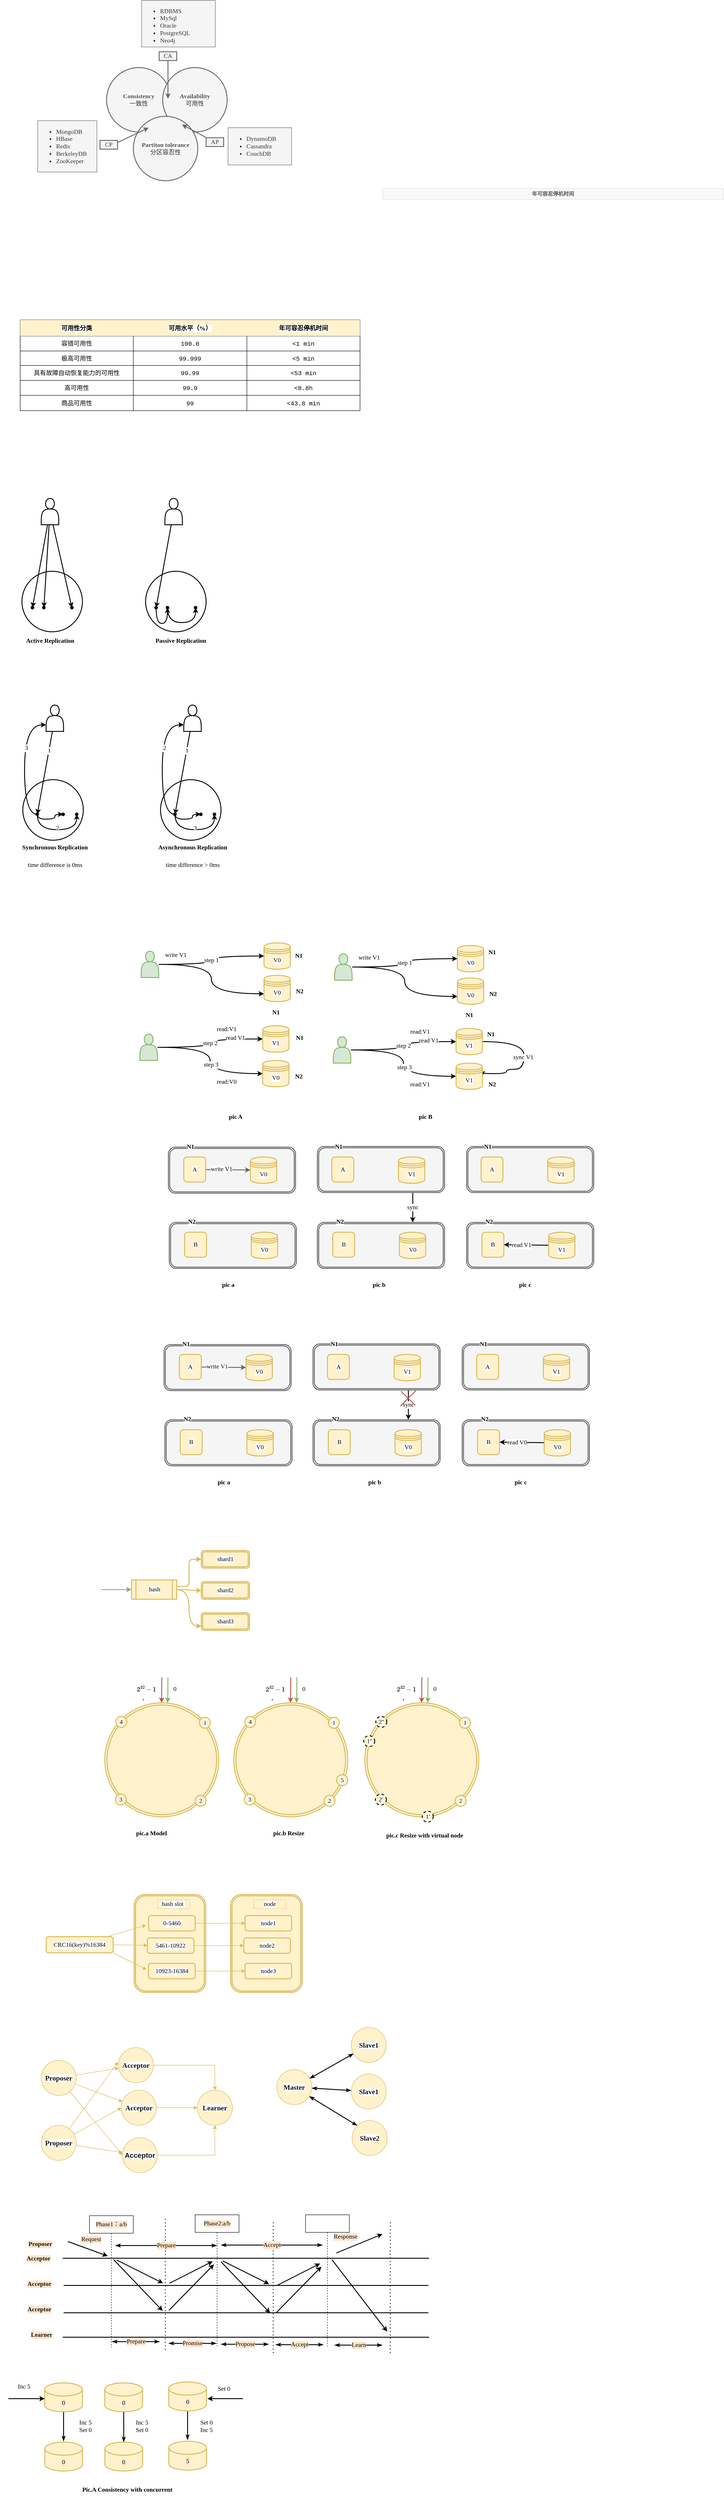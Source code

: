 <mxfile compressed="true" version="14.6.13" type="device"><diagram id="R8gM6T2BYr6-8CFYsCvw" name="第 1 页"><mxGraphModel dx="1298" dy="945" grid="0" gridSize="10" guides="1" tooltips="1" connect="1" arrows="1" fold="1" page="1" pageScale="1" pageWidth="2339" pageHeight="3300" math="1" shadow="0"><root><mxCell id="0"/><mxCell id="1" parent="0"/><mxCell id="MocfFa5SkdA1rp_atDxO-498" value="" style="shape=ext;double=1;rounded=1;whiteSpace=wrap;html=1;shadow=0;labelBackgroundColor=#FFFFFF;sketch=0;fontFamily=Comic Sans MS;fontSize=14;strokeColor=#d6b656;strokeWidth=2;fillColor=#fff2cc;" parent="1" vertex="1"><mxGeometry x="596" y="4406" width="163" height="223" as="geometry"/></mxCell><mxCell id="MocfFa5SkdA1rp_atDxO-499" value="node" style="text;html=1;strokeColor=#d6b656;fillColor=#fff2cc;align=center;verticalAlign=middle;whiteSpace=wrap;rounded=0;shadow=0;dashed=1;labelBackgroundColor=#FFFFFF;sketch=0;fontFamily=Comic Sans MS;fontSize=14;" parent="1" vertex="1"><mxGeometry x="649" y="4418" width="73" height="20" as="geometry"/></mxCell><mxCell id="MocfFa5SkdA1rp_atDxO-500" value="node1" style="rounded=1;whiteSpace=wrap;html=1;shadow=0;labelBackgroundColor=#FFFFFF;sketch=0;fontFamily=Comic Sans MS;fontSize=14;strokeColor=#d6b656;strokeWidth=2;fillColor=#fff2cc;" parent="1" vertex="1"><mxGeometry x="628.75" y="4454" width="106.25" height="35" as="geometry"/></mxCell><mxCell id="MocfFa5SkdA1rp_atDxO-501" value="node2" style="rounded=1;whiteSpace=wrap;html=1;shadow=0;labelBackgroundColor=#FFFFFF;sketch=0;fontFamily=Comic Sans MS;fontSize=14;strokeColor=#d6b656;strokeWidth=2;fillColor=#fff2cc;" parent="1" vertex="1"><mxGeometry x="626" y="4505" width="106.25" height="35" as="geometry"/></mxCell><mxCell id="MocfFa5SkdA1rp_atDxO-502" value="node3" style="rounded=1;whiteSpace=wrap;html=1;shadow=0;labelBackgroundColor=#FFFFFF;sketch=0;fontFamily=Comic Sans MS;fontSize=14;strokeColor=#d6b656;strokeWidth=2;fillColor=#fff2cc;" parent="1" vertex="1"><mxGeometry x="628.75" y="4563" width="106.25" height="35" as="geometry"/></mxCell><mxCell id="MocfFa5SkdA1rp_atDxO-98" value="&lt;font color=&quot;#4d4d4d&quot; style=&quot;font-size: 14px;&quot;&gt;&lt;span style=&quot;font-size: 14px; background-color: rgb(255, 255, 255);&quot;&gt;&lt;b style=&quot;font-size: 14px;&quot;&gt;Consistency&lt;/b&gt;&lt;/span&gt;&lt;/font&gt;&lt;br style=&quot;color: rgb(51, 51, 51); font-size: 14px;&quot;&gt;&lt;font color=&quot;#333333&quot; style=&quot;font-size: 14px;&quot;&gt;一致性&lt;/font&gt;" style="ellipse;whiteSpace=wrap;html=1;aspect=fixed;shadow=0;labelBackgroundColor=none;sketch=0;fontFamily=Tahoma;fontSize=14;fillColor=#f5f5f5;strokeWidth=2;strokeColor=#666666;fontColor=#333333;" parent="1" vertex="1"><mxGeometry x="313" y="242" width="147" height="147" as="geometry"/></mxCell><mxCell id="MocfFa5SkdA1rp_atDxO-99" value="&lt;span style=&quot;box-sizing: border-box; outline: 0px; font-weight: 700; overflow-wrap: break-word; color: rgb(77, 77, 77); font-size: 14px; background-color: rgb(255, 255, 255);&quot;&gt;Availability&lt;/span&gt;&lt;br style=&quot;color: rgb(51, 51, 51); font-size: 14px;&quot;&gt;&lt;font color=&quot;#333333&quot; style=&quot;font-size: 14px;&quot;&gt;可用性&lt;/font&gt;" style="ellipse;whiteSpace=wrap;html=1;aspect=fixed;shadow=0;labelBackgroundColor=none;sketch=0;fontFamily=Tahoma;fontSize=14;fillColor=#f5f5f5;strokeWidth=2;strokeColor=#666666;fontColor=#333333;" parent="1" vertex="1"><mxGeometry x="441" y="242" width="147" height="147" as="geometry"/></mxCell><mxCell id="MocfFa5SkdA1rp_atDxO-100" value="&lt;span style=&quot;box-sizing: border-box; outline: 0px; font-weight: 700; overflow-wrap: break-word; color: rgb(77, 77, 77); font-size: 14px; background-color: rgb(255, 255, 255);&quot;&gt;Partiton tolerance&lt;/span&gt;&lt;br style=&quot;color: rgb(51, 51, 51); font-size: 14px;&quot;&gt;&lt;font color=&quot;#333333&quot; style=&quot;font-size: 14px;&quot;&gt;分区容忍性&lt;/font&gt;" style="ellipse;whiteSpace=wrap;html=1;aspect=fixed;shadow=0;labelBackgroundColor=none;sketch=0;fontFamily=Tahoma;fontSize=14;fillColor=#f5f5f5;strokeWidth=2;strokeColor=#666666;fontColor=#333333;" parent="1" vertex="1"><mxGeometry x="374" y="353" width="147" height="147" as="geometry"/></mxCell><mxCell id="MocfFa5SkdA1rp_atDxO-108" style="edgeStyle=none;rounded=0;orthogonalLoop=1;jettySize=auto;html=1;entryX=0.082;entryY=0.483;entryDx=0;entryDy=0;entryPerimeter=0;fontFamily=Tahoma;fontSize=14;strokeWidth=2;strokeColor=#666666;fillColor=#f5f5f5;" parent="1" source="MocfFa5SkdA1rp_atDxO-101" target="MocfFa5SkdA1rp_atDxO-99" edge="1"><mxGeometry relative="1" as="geometry"/></mxCell><mxCell id="MocfFa5SkdA1rp_atDxO-101" value="CA" style="text;html=1;fillColor=#f5f5f5;align=center;verticalAlign=middle;whiteSpace=wrap;rounded=0;shadow=0;labelBackgroundColor=none;sketch=0;fontFamily=Tahoma;fontSize=14;strokeWidth=2;strokeColor=#666666;fontColor=#333333;" parent="1" vertex="1"><mxGeometry x="433" y="206" width="40" height="20" as="geometry"/></mxCell><mxCell id="MocfFa5SkdA1rp_atDxO-104" style="rounded=0;orthogonalLoop=1;jettySize=auto;html=1;exitX=1;exitY=0.25;exitDx=0;exitDy=0;fontFamily=Tahoma;fontSize=14;strokeWidth=2;strokeColor=#666666;fillColor=#f5f5f5;" parent="1" source="MocfFa5SkdA1rp_atDxO-102" edge="1"><mxGeometry relative="1" as="geometry"><mxPoint x="409" y="379" as="targetPoint"/></mxGeometry></mxCell><mxCell id="MocfFa5SkdA1rp_atDxO-102" value="CP" style="text;html=1;fillColor=#f5f5f5;align=center;verticalAlign=middle;whiteSpace=wrap;rounded=0;shadow=0;labelBackgroundColor=none;sketch=0;fontFamily=Tahoma;fontSize=14;strokeWidth=2;strokeColor=#666666;fontColor=#333333;" parent="1" vertex="1"><mxGeometry x="298" y="408" width="40" height="20" as="geometry"/></mxCell><mxCell id="MocfFa5SkdA1rp_atDxO-107" style="edgeStyle=none;rounded=0;orthogonalLoop=1;jettySize=auto;html=1;fontFamily=Tahoma;fontSize=14;strokeWidth=2;strokeColor=#666666;fillColor=#f5f5f5;" parent="1" source="MocfFa5SkdA1rp_atDxO-105" edge="1"><mxGeometry relative="1" as="geometry"><mxPoint x="485" y="372" as="targetPoint"/></mxGeometry></mxCell><mxCell id="MocfFa5SkdA1rp_atDxO-105" value="AP" style="text;html=1;fillColor=#f5f5f5;align=center;verticalAlign=middle;whiteSpace=wrap;rounded=0;shadow=0;labelBackgroundColor=none;sketch=0;fontFamily=Tahoma;fontSize=14;strokeWidth=2;strokeColor=#666666;fontColor=#333333;" parent="1" vertex="1"><mxGeometry x="540" y="402" width="40" height="20" as="geometry"/></mxCell><mxCell id="MocfFa5SkdA1rp_atDxO-112" value="&lt;ul&gt;&lt;li&gt;RDBMS&lt;/li&gt;&lt;li&gt;MySql&lt;/li&gt;&lt;li&gt;Oracle&lt;/li&gt;&lt;li&gt;PostgreSQL&lt;/li&gt;&lt;li&gt;Neo4j&lt;/li&gt;&lt;/ul&gt;" style="text;strokeColor=#666666;fillColor=#f5f5f5;html=1;whiteSpace=wrap;verticalAlign=middle;overflow=hidden;shadow=0;labelBackgroundColor=none;sketch=0;fontFamily=Tahoma;fontSize=14;fontColor=#333333;" parent="1" vertex="1"><mxGeometry x="393" y="89" width="168" height="106" as="geometry"/></mxCell><mxCell id="MocfFa5SkdA1rp_atDxO-113" value="&lt;ul&gt;&lt;li&gt;DynamoDB&lt;/li&gt;&lt;li&gt;Cassandra&lt;/li&gt;&lt;li&gt;CouchDB&lt;/li&gt;&lt;/ul&gt;" style="text;strokeColor=#666666;fillColor=#f5f5f5;html=1;whiteSpace=wrap;verticalAlign=middle;overflow=hidden;shadow=0;labelBackgroundColor=none;sketch=0;fontFamily=Tahoma;fontSize=14;fontColor=#333333;" parent="1" vertex="1"><mxGeometry x="590" y="379" width="145" height="85" as="geometry"/></mxCell><mxCell id="MocfFa5SkdA1rp_atDxO-114" value="&lt;ul&gt;&lt;li&gt;MongoDB&lt;/li&gt;&lt;li&gt;HBase&lt;/li&gt;&lt;li&gt;Redis&lt;/li&gt;&lt;li&gt;BerkeleyDB&lt;/li&gt;&lt;li&gt;ZooKeeper&lt;/li&gt;&lt;/ul&gt;" style="text;strokeColor=#666666;fillColor=#f5f5f5;html=1;whiteSpace=wrap;verticalAlign=middle;overflow=hidden;shadow=0;labelBackgroundColor=none;sketch=0;fontFamily=Tahoma;fontSize=14;fontColor=#333333;" parent="1" vertex="1"><mxGeometry x="156" y="363" width="135" height="117" as="geometry"/></mxCell><mxCell id="MocfFa5SkdA1rp_atDxO-129" value="&lt;meta charset=&quot;utf-8&quot;&gt;&lt;br class=&quot;Apple-interchange-newline&quot;&gt;&lt;table style=&quot;box-sizing: border-box ; border-spacing: 0px ; border-collapse: collapse ; background-color: rgb(255 , 255 , 255) ; font-size: 12px ; border-top: 1px solid rgb(221 , 221 , 221) ; border-left: 1px solid rgb(221 , 221 , 221) ; width: 778px ; margin-bottom: 20px ; color: rgb(85 , 85 , 85) ; font-family: &amp;quot;microsoft yahei&amp;quot; ; font-style: normal ; font-weight: 400 ; letter-spacing: normal ; text-align: justify ; text-transform: none ; word-spacing: 0px&quot;&gt;&lt;thead style=&quot;color: rgb(85, 85, 85); font-family: &amp;quot;microsoft yahei&amp;quot;; font-size: 12px; font-style: normal; font-weight: 400; letter-spacing: normal; text-align: justify; text-indent: 0px; text-transform: none; word-spacing: 0px; box-sizing: border-box;&quot;&gt;&lt;tr style=&quot;box-sizing: border-box&quot;&gt;&lt;th style=&quot;box-sizing: border-box ; padding: 5px 10px ; text-align: center ; background-color: rgb(249 , 249 , 249) ; border-bottom: 1px solid rgb(221 , 221 , 221) ; border-right: 1px solid rgb(221 , 221 , 221)&quot;&gt;年可容忍停机时间&lt;/th&gt;&lt;/tr&gt;&lt;/thead&gt;&lt;tbody style=&quot;color: rgb(85, 85, 85); font-family: &amp;quot;microsoft yahei&amp;quot;; font-size: 12px; font-style: normal; font-weight: 400; letter-spacing: normal; text-align: justify; text-indent: 0px; text-transform: none; word-spacing: 0px; box-sizing: border-box;&quot;&gt;&lt;/tbody&gt;&lt;/table&gt;" style="text;whiteSpace=wrap;html=1;fontSize=14;fontFamily=Tahoma;" parent="1" vertex="1"><mxGeometry x="940" y="493" width="540" height="80" as="geometry"/></mxCell><mxCell id="MocfFa5SkdA1rp_atDxO-203" value="" style="shape=table;html=1;whiteSpace=wrap;startSize=0;container=1;collapsible=0;childLayout=tableLayout;fontSize=14;labelBackgroundColor=#FFFFFF;" parent="1" vertex="1"><mxGeometry x="116" y="817" width="775" height="207" as="geometry"/></mxCell><mxCell id="MocfFa5SkdA1rp_atDxO-204" value="" style="shape=partialRectangle;html=1;whiteSpace=wrap;collapsible=0;dropTarget=0;pointerEvents=0;fillColor=#fff2cc;top=0;left=0;bottom=0;right=0;points=[[0,0.5],[1,0.5]];portConstraint=eastwest;fontSize=14;labelBackgroundColor=#FFFFFF;strokeColor=#d6b656;" parent="MocfFa5SkdA1rp_atDxO-203" vertex="1"><mxGeometry width="775" height="37" as="geometry"/></mxCell><mxCell id="MocfFa5SkdA1rp_atDxO-205" value="&lt;span style=&quot;font-family: &amp;quot;microsoft yahei&amp;quot;; font-weight: 700; font-size: 14px;&quot;&gt;可用性分类&lt;/span&gt;" style="shape=partialRectangle;html=1;whiteSpace=wrap;connectable=0;overflow=hidden;fillColor=#fff2cc;top=0;left=0;bottom=0;right=0;fontSize=14;labelBackgroundColor=#FFFFFF;strokeColor=#d6b656;" parent="MocfFa5SkdA1rp_atDxO-204" vertex="1"><mxGeometry width="258" height="37" as="geometry"/></mxCell><mxCell id="MocfFa5SkdA1rp_atDxO-206" value="&lt;span style=&quot;font-family: &amp;quot;microsoft yahei&amp;quot;; font-weight: 700; font-size: 14px;&quot;&gt;可用水平（%）&lt;/span&gt;" style="shape=partialRectangle;html=1;whiteSpace=wrap;connectable=0;overflow=hidden;fillColor=#fff2cc;top=0;left=0;bottom=0;right=0;fontSize=14;labelBackgroundColor=#FFFFFF;strokeColor=#d6b656;" parent="MocfFa5SkdA1rp_atDxO-204" vertex="1"><mxGeometry x="258" width="259" height="37" as="geometry"/></mxCell><mxCell id="MocfFa5SkdA1rp_atDxO-207" value="&lt;span style=&quot;font-family: &amp;quot;microsoft yahei&amp;quot;; font-weight: 700; font-size: 14px;&quot;&gt;年可容忍停机时间&lt;/span&gt;" style="shape=partialRectangle;html=1;whiteSpace=wrap;connectable=0;overflow=hidden;fillColor=#fff2cc;top=0;left=0;bottom=0;right=0;fontSize=14;labelBackgroundColor=#FFFFFF;strokeColor=#d6b656;" parent="MocfFa5SkdA1rp_atDxO-204" vertex="1"><mxGeometry x="517" width="258" height="37" as="geometry"/></mxCell><mxCell id="MocfFa5SkdA1rp_atDxO-208" value="" style="shape=partialRectangle;html=1;whiteSpace=wrap;collapsible=0;dropTarget=0;pointerEvents=0;fillColor=none;top=0;left=0;bottom=0;right=0;points=[[0,0.5],[1,0.5]];portConstraint=eastwest;fontSize=14;labelBackgroundColor=#FFFFFF;" parent="MocfFa5SkdA1rp_atDxO-203" vertex="1"><mxGeometry y="37" width="775" height="34" as="geometry"/></mxCell><mxCell id="MocfFa5SkdA1rp_atDxO-209" value="&lt;span style=&quot;font-family: menlo, monaco, &amp;quot;courier new&amp;quot;, monospace; font-size: 14px;&quot;&gt;容错可用性&lt;/span&gt;" style="shape=partialRectangle;html=1;whiteSpace=wrap;connectable=0;overflow=hidden;fillColor=none;top=0;left=0;bottom=0;right=0;fontSize=14;labelBackgroundColor=#FFFFFF;" parent="MocfFa5SkdA1rp_atDxO-208" vertex="1"><mxGeometry width="258" height="34" as="geometry"/></mxCell><mxCell id="MocfFa5SkdA1rp_atDxO-210" value="&lt;span style=&quot;font-family: menlo, monaco, &amp;quot;courier new&amp;quot;, monospace; font-size: 14px;&quot;&gt;100.0&lt;/span&gt;" style="shape=partialRectangle;html=1;whiteSpace=wrap;connectable=0;overflow=hidden;fillColor=none;top=0;left=0;bottom=0;right=0;fontSize=14;labelBackgroundColor=#FFFFFF;" parent="MocfFa5SkdA1rp_atDxO-208" vertex="1"><mxGeometry x="258" width="259" height="34" as="geometry"/></mxCell><mxCell id="MocfFa5SkdA1rp_atDxO-211" value="&lt;span style=&quot;font-family: menlo, monaco, &amp;quot;courier new&amp;quot;, monospace; font-size: 14px;&quot;&gt;&amp;lt;1 min&lt;/span&gt;" style="shape=partialRectangle;html=1;whiteSpace=wrap;connectable=0;overflow=hidden;fillColor=none;top=0;left=0;bottom=0;right=0;fontSize=14;labelBackgroundColor=#FFFFFF;" parent="MocfFa5SkdA1rp_atDxO-208" vertex="1"><mxGeometry x="517" width="258" height="34" as="geometry"/></mxCell><mxCell id="MocfFa5SkdA1rp_atDxO-212" value="" style="shape=partialRectangle;html=1;whiteSpace=wrap;collapsible=0;dropTarget=0;pointerEvents=0;fillColor=none;top=0;left=0;bottom=0;right=0;points=[[0,0.5],[1,0.5]];portConstraint=eastwest;fontSize=14;labelBackgroundColor=#FFFFFF;" parent="MocfFa5SkdA1rp_atDxO-203" vertex="1"><mxGeometry y="71" width="775" height="33" as="geometry"/></mxCell><mxCell id="MocfFa5SkdA1rp_atDxO-213" value="&lt;span style=&quot;font-family: menlo, monaco, &amp;quot;courier new&amp;quot;, monospace; font-size: 14px;&quot;&gt;极高可用性&lt;/span&gt;" style="shape=partialRectangle;html=1;whiteSpace=wrap;connectable=0;overflow=hidden;fillColor=none;top=0;left=0;bottom=0;right=0;fontSize=14;labelBackgroundColor=#FFFFFF;" parent="MocfFa5SkdA1rp_atDxO-212" vertex="1"><mxGeometry width="258" height="33" as="geometry"/></mxCell><mxCell id="MocfFa5SkdA1rp_atDxO-214" value="&lt;span style=&quot;font-family: menlo, monaco, &amp;quot;courier new&amp;quot;, monospace; font-size: 14px;&quot;&gt;99.999&lt;/span&gt;" style="shape=partialRectangle;html=1;whiteSpace=wrap;connectable=0;overflow=hidden;fillColor=none;top=0;left=0;bottom=0;right=0;fontSize=14;labelBackgroundColor=#FFFFFF;" parent="MocfFa5SkdA1rp_atDxO-212" vertex="1"><mxGeometry x="258" width="259" height="33" as="geometry"/></mxCell><mxCell id="MocfFa5SkdA1rp_atDxO-215" value="&lt;span style=&quot;font-family: menlo, monaco, &amp;quot;courier new&amp;quot;, monospace; font-size: 14px;&quot;&gt;&amp;lt;5 min&lt;/span&gt;" style="shape=partialRectangle;html=1;whiteSpace=wrap;connectable=0;overflow=hidden;fillColor=none;top=0;left=0;bottom=0;right=0;fontSize=14;labelBackgroundColor=#FFFFFF;" parent="MocfFa5SkdA1rp_atDxO-212" vertex="1"><mxGeometry x="517" width="258" height="33" as="geometry"/></mxCell><mxCell id="MocfFa5SkdA1rp_atDxO-216" value="" style="shape=partialRectangle;html=1;whiteSpace=wrap;collapsible=0;dropTarget=0;pointerEvents=0;fillColor=none;top=0;left=0;bottom=0;right=0;points=[[0,0.5],[1,0.5]];portConstraint=eastwest;fontSize=14;labelBackgroundColor=#FFFFFF;" parent="MocfFa5SkdA1rp_atDxO-203" vertex="1"><mxGeometry y="104" width="775" height="34" as="geometry"/></mxCell><mxCell id="MocfFa5SkdA1rp_atDxO-217" value="&lt;span style=&quot;font-family: menlo, monaco, &amp;quot;courier new&amp;quot;, monospace; font-size: 14px;&quot;&gt;具有故障自动恢复能力的可用性&lt;/span&gt;" style="shape=partialRectangle;html=1;whiteSpace=wrap;connectable=0;overflow=hidden;fillColor=none;top=0;left=0;bottom=0;right=0;fontSize=14;labelBackgroundColor=#FFFFFF;" parent="MocfFa5SkdA1rp_atDxO-216" vertex="1"><mxGeometry width="258" height="34" as="geometry"/></mxCell><mxCell id="MocfFa5SkdA1rp_atDxO-218" value="&lt;span style=&quot;font-family: menlo, monaco, &amp;quot;courier new&amp;quot;, monospace; font-size: 14px;&quot;&gt;99.99&lt;/span&gt;" style="shape=partialRectangle;html=1;whiteSpace=wrap;connectable=0;overflow=hidden;fillColor=none;top=0;left=0;bottom=0;right=0;fontSize=14;labelBackgroundColor=#FFFFFF;" parent="MocfFa5SkdA1rp_atDxO-216" vertex="1"><mxGeometry x="258" width="259" height="34" as="geometry"/></mxCell><mxCell id="MocfFa5SkdA1rp_atDxO-219" value="&lt;span style=&quot;font-family: menlo, monaco, &amp;quot;courier new&amp;quot;, monospace; font-size: 14px;&quot;&gt;&amp;lt;53 min&lt;/span&gt;" style="shape=partialRectangle;html=1;whiteSpace=wrap;connectable=0;overflow=hidden;fillColor=none;top=0;left=0;bottom=0;right=0;fontSize=14;labelBackgroundColor=#FFFFFF;" parent="MocfFa5SkdA1rp_atDxO-216" vertex="1"><mxGeometry x="517" width="258" height="34" as="geometry"/></mxCell><mxCell id="MocfFa5SkdA1rp_atDxO-220" value="" style="shape=partialRectangle;html=1;whiteSpace=wrap;collapsible=0;dropTarget=0;pointerEvents=0;fillColor=none;top=0;left=0;bottom=0;right=0;points=[[0,0.5],[1,0.5]];portConstraint=eastwest;fontSize=14;labelBackgroundColor=#FFFFFF;" parent="MocfFa5SkdA1rp_atDxO-203" vertex="1"><mxGeometry y="138" width="775" height="34" as="geometry"/></mxCell><mxCell id="MocfFa5SkdA1rp_atDxO-221" value="&lt;span style=&quot;font-family: menlo, monaco, &amp;quot;courier new&amp;quot;, monospace; font-size: 14px;&quot;&gt;高可用性&lt;/span&gt;" style="shape=partialRectangle;html=1;whiteSpace=wrap;connectable=0;overflow=hidden;fillColor=none;top=0;left=0;bottom=0;right=0;fontSize=14;labelBackgroundColor=#FFFFFF;" parent="MocfFa5SkdA1rp_atDxO-220" vertex="1"><mxGeometry width="258" height="34" as="geometry"/></mxCell><mxCell id="MocfFa5SkdA1rp_atDxO-222" value="&lt;span style=&quot;font-family: menlo, monaco, &amp;quot;courier new&amp;quot;, monospace; font-size: 14px;&quot;&gt;99.9&lt;/span&gt;" style="shape=partialRectangle;html=1;whiteSpace=wrap;connectable=0;overflow=hidden;fillColor=none;top=0;left=0;bottom=0;right=0;fontSize=14;labelBackgroundColor=#FFFFFF;" parent="MocfFa5SkdA1rp_atDxO-220" vertex="1"><mxGeometry x="258" width="259" height="34" as="geometry"/></mxCell><mxCell id="MocfFa5SkdA1rp_atDxO-223" value="&lt;span style=&quot;font-family: menlo, monaco, &amp;quot;courier new&amp;quot;, monospace; font-size: 14px;&quot;&gt;&amp;lt;8.8h&lt;/span&gt;" style="shape=partialRectangle;html=1;whiteSpace=wrap;connectable=0;overflow=hidden;fillColor=none;top=0;left=0;bottom=0;right=0;fontSize=14;labelBackgroundColor=#FFFFFF;" parent="MocfFa5SkdA1rp_atDxO-220" vertex="1"><mxGeometry x="517" width="258" height="34" as="geometry"/></mxCell><mxCell id="MocfFa5SkdA1rp_atDxO-224" value="" style="shape=partialRectangle;html=1;whiteSpace=wrap;collapsible=0;dropTarget=0;pointerEvents=0;fillColor=none;top=0;left=0;bottom=0;right=0;points=[[0,0.5],[1,0.5]];portConstraint=eastwest;fontSize=14;labelBackgroundColor=#FFFFFF;" parent="MocfFa5SkdA1rp_atDxO-203" vertex="1"><mxGeometry y="172" width="775" height="35" as="geometry"/></mxCell><mxCell id="MocfFa5SkdA1rp_atDxO-225" value="&lt;span style=&quot;font-family: menlo, monaco, &amp;quot;courier new&amp;quot;, monospace; font-size: 14px;&quot;&gt;商品可用性&lt;/span&gt;" style="shape=partialRectangle;html=1;whiteSpace=wrap;connectable=0;overflow=hidden;fillColor=none;top=0;left=0;bottom=0;right=0;fontSize=14;labelBackgroundColor=#FFFFFF;" parent="MocfFa5SkdA1rp_atDxO-224" vertex="1"><mxGeometry width="258" height="35" as="geometry"/></mxCell><mxCell id="MocfFa5SkdA1rp_atDxO-226" value="&lt;span style=&quot;font-family: menlo, monaco, &amp;quot;courier new&amp;quot;, monospace; font-size: 14px;&quot;&gt;99&lt;/span&gt;" style="shape=partialRectangle;html=1;whiteSpace=wrap;connectable=0;overflow=hidden;fillColor=none;top=0;left=0;bottom=0;right=0;fontSize=14;labelBackgroundColor=#FFFFFF;" parent="MocfFa5SkdA1rp_atDxO-224" vertex="1"><mxGeometry x="258" width="259" height="35" as="geometry"/></mxCell><mxCell id="MocfFa5SkdA1rp_atDxO-227" value="&lt;span style=&quot;font-family: menlo, monaco, &amp;quot;courier new&amp;quot;, monospace; font-size: 14px;&quot;&gt;&amp;lt;43.8 min&lt;/span&gt;" style="shape=partialRectangle;html=1;whiteSpace=wrap;connectable=0;overflow=hidden;fillColor=none;top=0;left=0;bottom=0;right=0;fontSize=14;labelBackgroundColor=#FFFFFF;" parent="MocfFa5SkdA1rp_atDxO-224" vertex="1"><mxGeometry x="517" width="258" height="35" as="geometry"/></mxCell><mxCell id="MocfFa5SkdA1rp_atDxO-237" value="Active Replication" style="text;strokeColor=none;fillColor=none;html=1;fontSize=14;fontStyle=1;verticalAlign=middle;align=center;shadow=0;labelBackgroundColor=#FFFFFF;sketch=0;fontFamily=Tahoma;fontColor=#000000;" parent="1" vertex="1"><mxGeometry x="70" y="1525" width="228" height="47" as="geometry"/></mxCell><mxCell id="MocfFa5SkdA1rp_atDxO-229" value="" style="ellipse;whiteSpace=wrap;html=1;aspect=fixed;shadow=0;labelBackgroundColor=#FFFFFF;sketch=0;fontFamily=Tahoma;fontSize=14;fontColor=#000000;strokeWidth=2;fillColor=none;container=0;" parent="1" vertex="1"><mxGeometry x="120" y="1390" width="138" height="138" as="geometry"/></mxCell><mxCell id="MocfFa5SkdA1rp_atDxO-230" value="" style="shape=waypoint;sketch=0;size=6;pointerEvents=1;points=[];fillColor=none;resizable=0;rotatable=0;perimeter=centerPerimeter;snapToPoint=1;shadow=0;labelBackgroundColor=#FFFFFF;fontFamily=Tahoma;fontSize=14;fontColor=#000000;strokeWidth=2;container=0;" parent="1" vertex="1"><mxGeometry x="124" y="1453" width="40" height="40" as="geometry"/></mxCell><mxCell id="MocfFa5SkdA1rp_atDxO-231" value="" style="shape=waypoint;sketch=0;size=6;pointerEvents=1;points=[];fillColor=none;resizable=0;rotatable=0;perimeter=centerPerimeter;snapToPoint=1;shadow=0;labelBackgroundColor=#FFFFFF;fontFamily=Tahoma;fontSize=14;fontColor=#000000;strokeWidth=2;container=0;" parent="1" vertex="1"><mxGeometry x="150" y="1453" width="40" height="40" as="geometry"/></mxCell><mxCell id="MocfFa5SkdA1rp_atDxO-232" value="" style="shape=waypoint;sketch=0;size=6;pointerEvents=1;points=[];fillColor=none;resizable=0;rotatable=0;perimeter=centerPerimeter;snapToPoint=1;shadow=0;labelBackgroundColor=#FFFFFF;fontFamily=Tahoma;fontSize=14;fontColor=#000000;strokeWidth=2;container=0;" parent="1" vertex="1"><mxGeometry x="214" y="1453" width="40" height="40" as="geometry"/></mxCell><mxCell id="MocfFa5SkdA1rp_atDxO-234" style="edgeStyle=none;rounded=0;orthogonalLoop=1;jettySize=auto;html=1;entryX=0.45;entryY=0.025;entryDx=0;entryDy=0;entryPerimeter=0;fontFamily=Tahoma;fontSize=14;fontColor=#000000;strokeWidth=2;" parent="1" source="MocfFa5SkdA1rp_atDxO-233" target="MocfFa5SkdA1rp_atDxO-230" edge="1"><mxGeometry x="120" y="1224" as="geometry"/></mxCell><mxCell id="MocfFa5SkdA1rp_atDxO-235" style="edgeStyle=none;rounded=0;orthogonalLoop=1;jettySize=auto;html=1;fontFamily=Tahoma;fontSize=14;fontColor=#000000;strokeWidth=2;" parent="1" source="MocfFa5SkdA1rp_atDxO-233" target="MocfFa5SkdA1rp_atDxO-231" edge="1"><mxGeometry x="120" y="1224" as="geometry"/></mxCell><mxCell id="MocfFa5SkdA1rp_atDxO-236" style="edgeStyle=none;rounded=0;orthogonalLoop=1;jettySize=auto;html=1;fontFamily=Tahoma;fontSize=14;fontColor=#000000;strokeWidth=2;" parent="1" source="MocfFa5SkdA1rp_atDxO-233" target="MocfFa5SkdA1rp_atDxO-232" edge="1"><mxGeometry x="120" y="1224" as="geometry"/></mxCell><mxCell id="MocfFa5SkdA1rp_atDxO-233" value="" style="shape=actor;whiteSpace=wrap;html=1;shadow=0;labelBackgroundColor=#FFFFFF;sketch=0;fontFamily=Tahoma;fontSize=14;fontColor=#000000;strokeWidth=2;fillColor=none;container=0;" parent="1" vertex="1"><mxGeometry x="164" y="1224" width="40" height="60" as="geometry"/></mxCell><mxCell id="MocfFa5SkdA1rp_atDxO-238" value="" style="ellipse;whiteSpace=wrap;html=1;aspect=fixed;shadow=0;labelBackgroundColor=#FFFFFF;sketch=0;fontFamily=Tahoma;fontSize=14;fontColor=#000000;strokeWidth=2;fillColor=none;container=0;" parent="1" vertex="1"><mxGeometry x="402" y="1390" width="138" height="138" as="geometry"/></mxCell><mxCell id="MocfFa5SkdA1rp_atDxO-239" value="" style="shape=waypoint;sketch=0;size=6;pointerEvents=1;points=[];fillColor=none;resizable=0;rotatable=0;perimeter=centerPerimeter;snapToPoint=1;shadow=0;labelBackgroundColor=#FFFFFF;fontFamily=Tahoma;fontSize=14;fontColor=#000000;strokeWidth=2;container=0;" parent="1" vertex="1"><mxGeometry x="406" y="1453" width="40" height="40" as="geometry"/></mxCell><mxCell id="MocfFa5SkdA1rp_atDxO-240" value="" style="shape=waypoint;sketch=0;size=6;pointerEvents=1;points=[];fillColor=none;resizable=0;rotatable=0;perimeter=centerPerimeter;snapToPoint=1;shadow=0;labelBackgroundColor=#FFFFFF;fontFamily=Tahoma;fontSize=14;fontColor=#000000;strokeWidth=2;container=0;" parent="1" vertex="1"><mxGeometry x="432" y="1453" width="40" height="40" as="geometry"/></mxCell><mxCell id="MocfFa5SkdA1rp_atDxO-247" style="edgeStyle=orthogonalEdgeStyle;rounded=0;orthogonalLoop=1;jettySize=auto;html=1;fontFamily=Tahoma;fontSize=14;fontColor=#000000;strokeColor=#000000;strokeWidth=2;curved=1;" parent="1" source="MocfFa5SkdA1rp_atDxO-239" target="MocfFa5SkdA1rp_atDxO-240" edge="1"><mxGeometry x="120" y="1224" as="geometry"><Array as="points"><mxPoint x="426" y="1509"/><mxPoint x="452" y="1509"/></Array></mxGeometry></mxCell><mxCell id="MocfFa5SkdA1rp_atDxO-241" value="" style="shape=waypoint;sketch=0;size=6;pointerEvents=1;points=[];fillColor=none;resizable=0;rotatable=0;perimeter=centerPerimeter;snapToPoint=1;shadow=0;labelBackgroundColor=#FFFFFF;fontFamily=Tahoma;fontSize=14;fontColor=#000000;strokeWidth=2;container=0;" parent="1" vertex="1"><mxGeometry x="496" y="1453" width="40" height="40" as="geometry"/></mxCell><mxCell id="MocfFa5SkdA1rp_atDxO-248" style="edgeStyle=orthogonalEdgeStyle;curved=1;rounded=0;orthogonalLoop=1;jettySize=auto;html=1;entryX=0.5;entryY=0.625;entryDx=0;entryDy=0;entryPerimeter=0;fontFamily=Tahoma;fontSize=14;fontColor=#000000;strokeColor=#000000;strokeWidth=2;" parent="1" source="MocfFa5SkdA1rp_atDxO-240" target="MocfFa5SkdA1rp_atDxO-241" edge="1"><mxGeometry x="120" y="1224" as="geometry"><Array as="points"><mxPoint x="452" y="1507"/><mxPoint x="516" y="1507"/></Array></mxGeometry></mxCell><mxCell id="MocfFa5SkdA1rp_atDxO-242" style="edgeStyle=none;rounded=0;orthogonalLoop=1;jettySize=auto;html=1;entryX=0.45;entryY=0.025;entryDx=0;entryDy=0;entryPerimeter=0;fontFamily=Tahoma;fontSize=14;fontColor=#000000;strokeWidth=2;" parent="1" source="MocfFa5SkdA1rp_atDxO-245" target="MocfFa5SkdA1rp_atDxO-239" edge="1"><mxGeometry x="120" y="1224" as="geometry"/></mxCell><mxCell id="MocfFa5SkdA1rp_atDxO-245" value="" style="shape=actor;whiteSpace=wrap;html=1;shadow=0;labelBackgroundColor=#FFFFFF;sketch=0;fontFamily=Tahoma;fontSize=14;fontColor=#000000;strokeWidth=2;fillColor=none;container=0;" parent="1" vertex="1"><mxGeometry x="446" y="1224" width="40" height="60" as="geometry"/></mxCell><mxCell id="MocfFa5SkdA1rp_atDxO-246" value="Passive Replication" style="text;strokeColor=none;fillColor=none;html=1;fontSize=14;fontStyle=1;verticalAlign=middle;align=center;shadow=0;labelBackgroundColor=#FFFFFF;sketch=0;fontFamily=Tahoma;fontColor=#000000;container=0;" parent="1" vertex="1"><mxGeometry x="368" y="1525" width="228" height="47" as="geometry"/></mxCell><mxCell id="MocfFa5SkdA1rp_atDxO-251" value="Synchronous Replication" style="text;strokeColor=none;fillColor=none;html=1;fontSize=14;fontStyle=1;verticalAlign=middle;align=center;shadow=0;labelBackgroundColor=#FFFFFF;sketch=0;fontFamily=Tahoma;fontColor=#000000;" parent="1" vertex="1"><mxGeometry x="81" y="1996" width="228" height="47" as="geometry"/></mxCell><mxCell id="MocfFa5SkdA1rp_atDxO-252" value="" style="ellipse;whiteSpace=wrap;html=1;aspect=fixed;shadow=0;labelBackgroundColor=#FFFFFF;sketch=0;fontFamily=Tahoma;fontSize=14;fontColor=#000000;strokeWidth=2;fillColor=none;container=0;" parent="1" vertex="1"><mxGeometry x="122" y="1865" width="138" height="138" as="geometry"/></mxCell><mxCell id="MocfFa5SkdA1rp_atDxO-260" style="edgeStyle=orthogonalEdgeStyle;curved=1;rounded=0;orthogonalLoop=1;jettySize=auto;html=1;entryX=0;entryY=0.75;entryDx=0;entryDy=0;fontFamily=Tahoma;fontSize=14;fontColor=#000000;strokeColor=#000000;strokeWidth=2;" parent="1" source="MocfFa5SkdA1rp_atDxO-253" target="MocfFa5SkdA1rp_atDxO-259" edge="1"><mxGeometry relative="1" as="geometry"><Array as="points"><mxPoint x="126" y="1944"/><mxPoint x="126" y="1740"/></Array></mxGeometry></mxCell><mxCell id="MocfFa5SkdA1rp_atDxO-262" value="3" style="edgeLabel;html=1;align=center;verticalAlign=middle;resizable=0;points=[];fontSize=14;fontFamily=Tahoma;fontColor=#000000;" parent="MocfFa5SkdA1rp_atDxO-260" vertex="1" connectable="0"><mxGeometry x="0.277" y="-4" relative="1" as="geometry"><mxPoint as="offset"/></mxGeometry></mxCell><mxCell id="MocfFa5SkdA1rp_atDxO-263" style="edgeStyle=orthogonalEdgeStyle;curved=1;rounded=0;orthogonalLoop=1;jettySize=auto;html=1;fontFamily=Tahoma;fontSize=14;fontColor=#000000;strokeColor=#000000;strokeWidth=2;" parent="1" source="MocfFa5SkdA1rp_atDxO-253" target="MocfFa5SkdA1rp_atDxO-254" edge="1"><mxGeometry relative="1" as="geometry"><Array as="points"><mxPoint x="155" y="1955"/><mxPoint x="195" y="1955"/><mxPoint x="195" y="1944"/></Array></mxGeometry></mxCell><mxCell id="MocfFa5SkdA1rp_atDxO-267" style="edgeStyle=orthogonalEdgeStyle;curved=1;rounded=0;orthogonalLoop=1;jettySize=auto;html=1;fontFamily=Tahoma;fontSize=14;fontColor=#000000;strokeColor=#000000;strokeWidth=2;" parent="1" source="MocfFa5SkdA1rp_atDxO-253" target="MocfFa5SkdA1rp_atDxO-255" edge="1"><mxGeometry relative="1" as="geometry"><Array as="points"><mxPoint x="155" y="1979"/><mxPoint x="245" y="1979"/></Array></mxGeometry></mxCell><mxCell id="MocfFa5SkdA1rp_atDxO-268" value="2" style="edgeLabel;html=1;align=center;verticalAlign=middle;resizable=0;points=[];fontSize=14;fontFamily=Tahoma;fontColor=#000000;" parent="MocfFa5SkdA1rp_atDxO-267" vertex="1" connectable="0"><mxGeometry x="0.013" y="3" relative="1" as="geometry"><mxPoint as="offset"/></mxGeometry></mxCell><mxCell id="MocfFa5SkdA1rp_atDxO-253" value="" style="shape=waypoint;sketch=0;size=6;pointerEvents=1;points=[];fillColor=none;resizable=0;rotatable=0;perimeter=centerPerimeter;snapToPoint=1;shadow=0;labelBackgroundColor=#FFFFFF;fontFamily=Tahoma;fontSize=14;fontColor=#000000;strokeWidth=2;container=0;" parent="1" vertex="1"><mxGeometry x="135" y="1924" width="40" height="40" as="geometry"/></mxCell><mxCell id="MocfFa5SkdA1rp_atDxO-254" value="" style="shape=waypoint;sketch=0;size=6;pointerEvents=1;points=[];fillColor=none;resizable=0;rotatable=0;perimeter=centerPerimeter;snapToPoint=1;shadow=0;labelBackgroundColor=#FFFFFF;fontFamily=Tahoma;fontSize=14;fontColor=#000000;strokeWidth=2;container=0;" parent="1" vertex="1"><mxGeometry x="194" y="1924" width="40" height="40" as="geometry"/></mxCell><mxCell id="MocfFa5SkdA1rp_atDxO-255" value="" style="shape=waypoint;sketch=0;size=6;pointerEvents=1;points=[];fillColor=none;resizable=0;rotatable=0;perimeter=centerPerimeter;snapToPoint=1;shadow=0;labelBackgroundColor=#FFFFFF;fontFamily=Tahoma;fontSize=14;fontColor=#000000;strokeWidth=2;container=0;" parent="1" vertex="1"><mxGeometry x="225" y="1924" width="40" height="40" as="geometry"/></mxCell><mxCell id="MocfFa5SkdA1rp_atDxO-256" style="edgeStyle=none;rounded=0;orthogonalLoop=1;jettySize=auto;html=1;entryX=0.45;entryY=0.025;entryDx=0;entryDy=0;entryPerimeter=0;fontFamily=Tahoma;fontSize=14;fontColor=#000000;strokeWidth=2;" parent="1" source="MocfFa5SkdA1rp_atDxO-259" target="MocfFa5SkdA1rp_atDxO-253" edge="1"><mxGeometry x="131" y="1695" as="geometry"/></mxCell><mxCell id="MocfFa5SkdA1rp_atDxO-261" value="1" style="edgeLabel;html=1;align=center;verticalAlign=middle;resizable=0;points=[];fontSize=14;fontFamily=Tahoma;fontColor=#000000;" parent="MocfFa5SkdA1rp_atDxO-256" vertex="1" connectable="0"><mxGeometry relative="1" as="geometry"><mxPoint x="9" y="-51" as="offset"/></mxGeometry></mxCell><mxCell id="MocfFa5SkdA1rp_atDxO-259" value="" style="shape=actor;whiteSpace=wrap;html=1;shadow=0;labelBackgroundColor=#FFFFFF;sketch=0;fontFamily=Tahoma;fontSize=14;fontColor=#000000;strokeWidth=2;fillColor=none;container=0;" parent="1" vertex="1"><mxGeometry x="175" y="1695" width="40" height="60" as="geometry"/></mxCell><mxCell id="MocfFa5SkdA1rp_atDxO-269" value="time difference is 0ms" style="text;html=1;strokeColor=none;fillColor=none;align=center;verticalAlign=middle;whiteSpace=wrap;rounded=0;shadow=0;labelBackgroundColor=#FFFFFF;sketch=0;fontFamily=Comic Sans MS;fontSize=14;fontColor=#000000;" parent="1" vertex="1"><mxGeometry x="112.5" y="2043" width="165" height="34" as="geometry"/></mxCell><mxCell id="MocfFa5SkdA1rp_atDxO-270" value="Asynchronous Replication" style="text;strokeColor=none;fillColor=none;html=1;fontSize=14;fontStyle=1;verticalAlign=middle;align=center;shadow=0;labelBackgroundColor=#FFFFFF;sketch=0;fontFamily=Tahoma;fontColor=#000000;" parent="1" vertex="1"><mxGeometry x="395" y="1996" width="228" height="47" as="geometry"/></mxCell><mxCell id="MocfFa5SkdA1rp_atDxO-271" value="" style="ellipse;whiteSpace=wrap;html=1;aspect=fixed;shadow=0;labelBackgroundColor=#FFFFFF;sketch=0;fontFamily=Tahoma;fontSize=14;fontColor=#000000;strokeWidth=2;fillColor=none;container=0;" parent="1" vertex="1"><mxGeometry x="436" y="1865" width="138" height="138" as="geometry"/></mxCell><mxCell id="MocfFa5SkdA1rp_atDxO-272" style="edgeStyle=orthogonalEdgeStyle;curved=1;rounded=0;orthogonalLoop=1;jettySize=auto;html=1;entryX=0;entryY=0.75;entryDx=0;entryDy=0;fontFamily=Tahoma;fontSize=14;fontColor=#000000;strokeColor=#000000;strokeWidth=2;" parent="1" source="MocfFa5SkdA1rp_atDxO-277" target="MocfFa5SkdA1rp_atDxO-282" edge="1"><mxGeometry relative="1" as="geometry"><Array as="points"><mxPoint x="440" y="1944"/><mxPoint x="440" y="1740"/></Array></mxGeometry></mxCell><mxCell id="MocfFa5SkdA1rp_atDxO-273" value="3" style="edgeLabel;html=1;align=center;verticalAlign=middle;resizable=0;points=[];fontSize=14;fontFamily=Tahoma;fontColor=#000000;" parent="MocfFa5SkdA1rp_atDxO-272" vertex="1" connectable="0"><mxGeometry x="0.277" y="-4" relative="1" as="geometry"><mxPoint as="offset"/></mxGeometry></mxCell><mxCell id="MocfFa5SkdA1rp_atDxO-284" value="2" style="edgeLabel;html=1;align=center;verticalAlign=middle;resizable=0;points=[];fontSize=14;fontFamily=Comic Sans MS;fontColor=#000000;" parent="MocfFa5SkdA1rp_atDxO-272" vertex="1" connectable="0"><mxGeometry x="0.277" y="-5" relative="1" as="geometry"><mxPoint as="offset"/></mxGeometry></mxCell><mxCell id="MocfFa5SkdA1rp_atDxO-274" style="edgeStyle=orthogonalEdgeStyle;curved=1;rounded=0;orthogonalLoop=1;jettySize=auto;html=1;fontFamily=Tahoma;fontSize=14;fontColor=#000000;strokeColor=#000000;strokeWidth=2;" parent="1" source="MocfFa5SkdA1rp_atDxO-277" target="MocfFa5SkdA1rp_atDxO-278" edge="1"><mxGeometry relative="1" as="geometry"><Array as="points"><mxPoint x="469" y="1955"/><mxPoint x="509" y="1955"/><mxPoint x="509" y="1944"/></Array></mxGeometry></mxCell><mxCell id="MocfFa5SkdA1rp_atDxO-275" style="edgeStyle=orthogonalEdgeStyle;curved=1;rounded=0;orthogonalLoop=1;jettySize=auto;html=1;fontFamily=Tahoma;fontSize=14;fontColor=#000000;strokeColor=#000000;strokeWidth=2;" parent="1" source="MocfFa5SkdA1rp_atDxO-277" target="MocfFa5SkdA1rp_atDxO-279" edge="1"><mxGeometry relative="1" as="geometry"><Array as="points"><mxPoint x="469" y="1979"/><mxPoint x="559" y="1979"/></Array></mxGeometry></mxCell><mxCell id="MocfFa5SkdA1rp_atDxO-276" value="3" style="edgeLabel;html=1;align=center;verticalAlign=middle;resizable=0;points=[];fontSize=14;fontFamily=Tahoma;fontColor=#000000;" parent="MocfFa5SkdA1rp_atDxO-275" vertex="1" connectable="0"><mxGeometry x="0.013" y="3" relative="1" as="geometry"><mxPoint as="offset"/></mxGeometry></mxCell><mxCell id="MocfFa5SkdA1rp_atDxO-277" value="" style="shape=waypoint;sketch=0;size=6;pointerEvents=1;points=[];fillColor=none;resizable=0;rotatable=0;perimeter=centerPerimeter;snapToPoint=1;shadow=0;labelBackgroundColor=#FFFFFF;fontFamily=Tahoma;fontSize=14;fontColor=#000000;strokeWidth=2;container=0;" parent="1" vertex="1"><mxGeometry x="449" y="1924" width="40" height="40" as="geometry"/></mxCell><mxCell id="MocfFa5SkdA1rp_atDxO-278" value="" style="shape=waypoint;sketch=0;size=6;pointerEvents=1;points=[];fillColor=none;resizable=0;rotatable=0;perimeter=centerPerimeter;snapToPoint=1;shadow=0;labelBackgroundColor=#FFFFFF;fontFamily=Tahoma;fontSize=14;fontColor=#000000;strokeWidth=2;container=0;" parent="1" vertex="1"><mxGeometry x="508" y="1924" width="40" height="40" as="geometry"/></mxCell><mxCell id="MocfFa5SkdA1rp_atDxO-279" value="" style="shape=waypoint;sketch=0;size=6;pointerEvents=1;points=[];fillColor=none;resizable=0;rotatable=0;perimeter=centerPerimeter;snapToPoint=1;shadow=0;labelBackgroundColor=#FFFFFF;fontFamily=Tahoma;fontSize=14;fontColor=#000000;strokeWidth=2;container=0;" parent="1" vertex="1"><mxGeometry x="539" y="1924" width="40" height="40" as="geometry"/></mxCell><mxCell id="MocfFa5SkdA1rp_atDxO-280" style="edgeStyle=none;rounded=0;orthogonalLoop=1;jettySize=auto;html=1;entryX=0.45;entryY=0.025;entryDx=0;entryDy=0;entryPerimeter=0;fontFamily=Tahoma;fontSize=14;fontColor=#000000;strokeWidth=2;" parent="1" source="MocfFa5SkdA1rp_atDxO-282" target="MocfFa5SkdA1rp_atDxO-277" edge="1"><mxGeometry x="445" y="1695" as="geometry"/></mxCell><mxCell id="MocfFa5SkdA1rp_atDxO-281" value="1" style="edgeLabel;html=1;align=center;verticalAlign=middle;resizable=0;points=[];fontSize=14;fontFamily=Tahoma;fontColor=#000000;" parent="MocfFa5SkdA1rp_atDxO-280" vertex="1" connectable="0"><mxGeometry relative="1" as="geometry"><mxPoint x="9" y="-51" as="offset"/></mxGeometry></mxCell><mxCell id="MocfFa5SkdA1rp_atDxO-282" value="" style="shape=actor;whiteSpace=wrap;html=1;shadow=0;labelBackgroundColor=#FFFFFF;sketch=0;fontFamily=Tahoma;fontSize=14;fontColor=#000000;strokeWidth=2;fillColor=none;container=0;" parent="1" vertex="1"><mxGeometry x="489" y="1695" width="40" height="60" as="geometry"/></mxCell><mxCell id="MocfFa5SkdA1rp_atDxO-283" value="time difference &amp;gt; 0ms" style="text;html=1;strokeColor=none;fillColor=none;align=center;verticalAlign=middle;whiteSpace=wrap;rounded=0;shadow=0;labelBackgroundColor=#FFFFFF;sketch=0;fontFamily=Comic Sans MS;fontSize=14;fontColor=#000000;" parent="1" vertex="1"><mxGeometry x="426.5" y="2043" width="165" height="34" as="geometry"/></mxCell><mxCell id="MocfFa5SkdA1rp_atDxO-286" value="V0" style="shape=datastore;whiteSpace=wrap;html=1;shadow=0;labelBackgroundColor=#FFFFFF;sketch=0;fontFamily=Comic Sans MS;fontSize=14;strokeColor=#d6b656;strokeWidth=2;fillColor=#fff2cc;" parent="1" vertex="1"><mxGeometry x="672" y="2237" width="60" height="60" as="geometry"/></mxCell><mxCell id="MocfFa5SkdA1rp_atDxO-288" value="N1" style="text;strokeColor=none;fillColor=none;html=1;fontSize=14;fontStyle=1;verticalAlign=middle;align=center;shadow=0;labelBackgroundColor=#FFFFFF;sketch=0;fontFamily=Comic Sans MS;fontColor=#000000;" parent="1" vertex="1"><mxGeometry x="701" y="2247" width="100" height="40" as="geometry"/></mxCell><mxCell id="MocfFa5SkdA1rp_atDxO-291" value="step 1" style="edgeStyle=orthogonalEdgeStyle;curved=1;rounded=0;orthogonalLoop=1;jettySize=auto;html=1;entryX=0;entryY=0.5;entryDx=0;entryDy=0;fontFamily=Comic Sans MS;fontSize=14;fontColor=#000000;strokeColor=#000000;strokeWidth=2;" parent="1" source="MocfFa5SkdA1rp_atDxO-289" target="MocfFa5SkdA1rp_atDxO-286" edge="1"><mxGeometry relative="1" as="geometry"/></mxCell><mxCell id="MocfFa5SkdA1rp_atDxO-303" style="edgeStyle=orthogonalEdgeStyle;curved=1;rounded=0;orthogonalLoop=1;jettySize=auto;html=1;entryX=0;entryY=0.7;entryDx=0;entryDy=0;fontFamily=Comic Sans MS;fontSize=14;fontColor=#000000;strokeColor=#000000;strokeWidth=2;" parent="1" source="MocfFa5SkdA1rp_atDxO-289" target="MocfFa5SkdA1rp_atDxO-301" edge="1"><mxGeometry relative="1" as="geometry"/></mxCell><mxCell id="MocfFa5SkdA1rp_atDxO-289" value="" style="shape=actor;whiteSpace=wrap;html=1;shadow=0;labelBackgroundColor=#FFFFFF;sketch=0;fontFamily=Comic Sans MS;fontSize=14;strokeColor=#82b366;strokeWidth=2;fillColor=#d5e8d4;" parent="1" vertex="1"><mxGeometry x="392" y="2256" width="40" height="60" as="geometry"/></mxCell><mxCell id="MocfFa5SkdA1rp_atDxO-293" value="write V1" style="text;html=1;strokeColor=none;fillColor=none;align=center;verticalAlign=middle;whiteSpace=wrap;rounded=0;shadow=0;labelBackgroundColor=#FFFFFF;sketch=0;fontFamily=Comic Sans MS;fontSize=14;fontColor=#000000;" parent="1" vertex="1"><mxGeometry x="411.25" y="2251" width="119.5" height="28" as="geometry"/></mxCell><mxCell id="MocfFa5SkdA1rp_atDxO-295" value="V1" style="shape=datastore;whiteSpace=wrap;html=1;shadow=0;labelBackgroundColor=#FFFFFF;sketch=0;fontFamily=Comic Sans MS;fontSize=14;strokeColor=#d6b656;strokeWidth=2;fillColor=#fff2cc;" parent="1" vertex="1"><mxGeometry x="669" y="2426" width="60" height="60" as="geometry"/></mxCell><mxCell id="MocfFa5SkdA1rp_atDxO-296" value="N1" style="text;strokeColor=none;fillColor=none;html=1;fontSize=14;fontStyle=1;verticalAlign=middle;align=center;shadow=0;labelBackgroundColor=#FFFFFF;sketch=0;fontFamily=Comic Sans MS;fontColor=#000000;" parent="1" vertex="1"><mxGeometry x="649" y="2376" width="100" height="40" as="geometry"/></mxCell><mxCell id="MocfFa5SkdA1rp_atDxO-297" value="step 2" style="edgeStyle=orthogonalEdgeStyle;curved=1;rounded=0;orthogonalLoop=1;jettySize=auto;html=1;entryX=0;entryY=0.5;entryDx=0;entryDy=0;fontFamily=Comic Sans MS;fontSize=14;fontColor=#000000;strokeColor=#000000;strokeWidth=2;" parent="1" source="MocfFa5SkdA1rp_atDxO-298" target="MocfFa5SkdA1rp_atDxO-295" edge="1"><mxGeometry relative="1" as="geometry"/></mxCell><mxCell id="MocfFa5SkdA1rp_atDxO-307" style="edgeStyle=orthogonalEdgeStyle;curved=1;rounded=0;orthogonalLoop=1;jettySize=auto;html=1;entryX=0;entryY=0.5;entryDx=0;entryDy=0;fontFamily=Comic Sans MS;fontSize=14;fontColor=#000000;strokeColor=#000000;strokeWidth=2;" parent="1" source="MocfFa5SkdA1rp_atDxO-298" target="MocfFa5SkdA1rp_atDxO-304" edge="1"><mxGeometry relative="1" as="geometry"/></mxCell><mxCell id="MocfFa5SkdA1rp_atDxO-308" value="step 3" style="edgeLabel;html=1;align=center;verticalAlign=middle;resizable=0;points=[];fontSize=14;fontFamily=Comic Sans MS;fontColor=#000000;" parent="MocfFa5SkdA1rp_atDxO-307" vertex="1" connectable="0"><mxGeometry x="0.067" y="2" relative="1" as="geometry"><mxPoint as="offset"/></mxGeometry></mxCell><mxCell id="MocfFa5SkdA1rp_atDxO-298" value="" style="shape=actor;whiteSpace=wrap;html=1;shadow=0;labelBackgroundColor=#FFFFFF;sketch=0;fontFamily=Comic Sans MS;fontSize=14;strokeColor=#82b366;strokeWidth=2;fillColor=#d5e8d4;" parent="1" vertex="1"><mxGeometry x="389" y="2445" width="40" height="60" as="geometry"/></mxCell><mxCell id="MocfFa5SkdA1rp_atDxO-299" value="read:V1" style="text;html=1;strokeColor=none;fillColor=none;align=center;verticalAlign=middle;whiteSpace=wrap;rounded=0;shadow=0;labelBackgroundColor=#FFFFFF;sketch=0;fontFamily=Comic Sans MS;fontSize=14;fontColor=#000000;" parent="1" vertex="1"><mxGeometry x="530.75" y="2416" width="112" height="35" as="geometry"/></mxCell><mxCell id="MocfFa5SkdA1rp_atDxO-301" value="V0" style="shape=datastore;whiteSpace=wrap;html=1;shadow=0;labelBackgroundColor=#FFFFFF;sketch=0;fontFamily=Comic Sans MS;fontSize=14;strokeColor=#d6b656;strokeWidth=2;fillColor=#fff2cc;" parent="1" vertex="1"><mxGeometry x="672" y="2311" width="60" height="60" as="geometry"/></mxCell><mxCell id="MocfFa5SkdA1rp_atDxO-302" value="N2" style="text;strokeColor=none;fillColor=none;html=1;fontSize=14;fontStyle=1;verticalAlign=middle;align=center;shadow=0;labelBackgroundColor=#FFFFFF;sketch=0;fontFamily=Comic Sans MS;fontColor=#000000;" parent="1" vertex="1"><mxGeometry x="703" y="2328" width="100" height="40" as="geometry"/></mxCell><mxCell id="MocfFa5SkdA1rp_atDxO-304" value="V0" style="shape=datastore;whiteSpace=wrap;html=1;shadow=0;labelBackgroundColor=#FFFFFF;sketch=0;fontFamily=Comic Sans MS;fontSize=14;strokeColor=#d6b656;strokeWidth=2;fillColor=#fff2cc;" parent="1" vertex="1"><mxGeometry x="669" y="2505" width="60" height="60" as="geometry"/></mxCell><mxCell id="MocfFa5SkdA1rp_atDxO-305" value="N2" style="text;strokeColor=none;fillColor=none;html=1;fontSize=14;fontStyle=1;verticalAlign=middle;align=center;shadow=0;labelBackgroundColor=#FFFFFF;sketch=0;fontFamily=Comic Sans MS;fontColor=#000000;" parent="1" vertex="1"><mxGeometry x="701" y="2522" width="100" height="40" as="geometry"/></mxCell><mxCell id="MocfFa5SkdA1rp_atDxO-306" value="N1" style="text;strokeColor=none;fillColor=none;html=1;fontSize=14;fontStyle=1;verticalAlign=middle;align=center;shadow=0;labelBackgroundColor=#FFFFFF;sketch=0;fontFamily=Comic Sans MS;fontColor=#000000;" parent="1" vertex="1"><mxGeometry x="703" y="2434" width="100" height="40" as="geometry"/></mxCell><mxCell id="MocfFa5SkdA1rp_atDxO-309" value="read:V0" style="text;html=1;strokeColor=none;fillColor=none;align=center;verticalAlign=middle;whiteSpace=wrap;rounded=0;shadow=0;labelBackgroundColor=#FFFFFF;sketch=0;fontFamily=Comic Sans MS;fontSize=14;fontColor=#000000;" parent="1" vertex="1"><mxGeometry x="530.75" y="2536" width="112" height="35" as="geometry"/></mxCell><mxCell id="MocfFa5SkdA1rp_atDxO-310" value="read V1" style="text;html=1;strokeColor=none;fillColor=none;align=center;verticalAlign=middle;whiteSpace=wrap;rounded=0;shadow=0;labelBackgroundColor=#FFFFFF;sketch=0;fontFamily=Comic Sans MS;fontSize=14;fontColor=#000000;" parent="1" vertex="1"><mxGeometry x="550.75" y="2436" width="112" height="35" as="geometry"/></mxCell><mxCell id="MocfFa5SkdA1rp_atDxO-311" value="V0" style="shape=datastore;whiteSpace=wrap;html=1;shadow=0;labelBackgroundColor=#FFFFFF;sketch=0;fontFamily=Comic Sans MS;fontSize=14;strokeColor=#d6b656;strokeWidth=2;fillColor=#fff2cc;" parent="1" vertex="1"><mxGeometry x="1113" y="2243" width="60" height="60" as="geometry"/></mxCell><mxCell id="MocfFa5SkdA1rp_atDxO-312" value="N1" style="text;strokeColor=none;fillColor=none;html=1;fontSize=14;fontStyle=1;verticalAlign=middle;align=center;shadow=0;labelBackgroundColor=#FFFFFF;sketch=0;fontFamily=Comic Sans MS;fontColor=#000000;" parent="1" vertex="1"><mxGeometry x="1142" y="2239" width="100" height="40" as="geometry"/></mxCell><mxCell id="MocfFa5SkdA1rp_atDxO-313" value="step 1" style="edgeStyle=orthogonalEdgeStyle;curved=1;rounded=0;orthogonalLoop=1;jettySize=auto;html=1;entryX=0;entryY=0.5;entryDx=0;entryDy=0;fontFamily=Comic Sans MS;fontSize=14;fontColor=#000000;strokeColor=#000000;strokeWidth=2;" parent="1" source="MocfFa5SkdA1rp_atDxO-315" target="MocfFa5SkdA1rp_atDxO-311" edge="1"><mxGeometry relative="1" as="geometry"/></mxCell><mxCell id="MocfFa5SkdA1rp_atDxO-314" style="edgeStyle=orthogonalEdgeStyle;curved=1;rounded=0;orthogonalLoop=1;jettySize=auto;html=1;entryX=0;entryY=0.7;entryDx=0;entryDy=0;fontFamily=Comic Sans MS;fontSize=14;fontColor=#000000;strokeColor=#000000;strokeWidth=2;" parent="1" source="MocfFa5SkdA1rp_atDxO-315" target="MocfFa5SkdA1rp_atDxO-324" edge="1"><mxGeometry relative="1" as="geometry"/></mxCell><mxCell id="MocfFa5SkdA1rp_atDxO-315" value="" style="shape=actor;whiteSpace=wrap;html=1;shadow=0;labelBackgroundColor=#FFFFFF;sketch=0;fontFamily=Comic Sans MS;fontSize=14;strokeColor=#82b366;strokeWidth=2;fillColor=#d5e8d4;" parent="1" vertex="1"><mxGeometry x="833" y="2262" width="40" height="60" as="geometry"/></mxCell><mxCell id="MocfFa5SkdA1rp_atDxO-316" value="write V1" style="text;html=1;strokeColor=none;fillColor=none;align=center;verticalAlign=middle;whiteSpace=wrap;rounded=0;shadow=0;labelBackgroundColor=#FFFFFF;sketch=0;fontFamily=Comic Sans MS;fontSize=14;fontColor=#000000;" parent="1" vertex="1"><mxGeometry x="852.25" y="2257" width="119.5" height="28" as="geometry"/></mxCell><mxCell id="MocfFa5SkdA1rp_atDxO-333" style="edgeStyle=orthogonalEdgeStyle;curved=1;rounded=0;orthogonalLoop=1;jettySize=auto;html=1;entryX=1;entryY=0.5;entryDx=0;entryDy=0;fontFamily=Comic Sans MS;fontSize=14;fontColor=#000000;strokeColor=#000000;strokeWidth=2;" parent="1" source="MocfFa5SkdA1rp_atDxO-317" target="MocfFa5SkdA1rp_atDxO-326" edge="1"><mxGeometry relative="1" as="geometry"><Array as="points"><mxPoint x="1265" y="2462"/><mxPoint x="1265" y="2525"/><mxPoint x="1225" y="2525"/><mxPoint x="1225" y="2535"/><mxPoint x="1170" y="2535"/></Array></mxGeometry></mxCell><mxCell id="MocfFa5SkdA1rp_atDxO-334" value="sync V1" style="edgeLabel;html=1;align=center;verticalAlign=middle;resizable=0;points=[];fontSize=14;fontFamily=Comic Sans MS;fontColor=#000000;" parent="MocfFa5SkdA1rp_atDxO-333" vertex="1" connectable="0"><mxGeometry x="-0.031" y="-2" relative="1" as="geometry"><mxPoint as="offset"/></mxGeometry></mxCell><mxCell id="MocfFa5SkdA1rp_atDxO-317" value="V1" style="shape=datastore;whiteSpace=wrap;html=1;shadow=0;labelBackgroundColor=#FFFFFF;sketch=0;fontFamily=Comic Sans MS;fontSize=14;strokeColor=#d6b656;strokeWidth=2;fillColor=#fff2cc;" parent="1" vertex="1"><mxGeometry x="1110" y="2432" width="60" height="60" as="geometry"/></mxCell><mxCell id="MocfFa5SkdA1rp_atDxO-318" value="N1" style="text;strokeColor=none;fillColor=none;html=1;fontSize=14;fontStyle=1;verticalAlign=middle;align=center;shadow=0;labelBackgroundColor=#FFFFFF;sketch=0;fontFamily=Comic Sans MS;fontColor=#000000;" parent="1" vertex="1"><mxGeometry x="1090" y="2382" width="100" height="40" as="geometry"/></mxCell><mxCell id="MocfFa5SkdA1rp_atDxO-319" value="step 2" style="edgeStyle=orthogonalEdgeStyle;curved=1;rounded=0;orthogonalLoop=1;jettySize=auto;html=1;entryX=0;entryY=0.5;entryDx=0;entryDy=0;fontFamily=Comic Sans MS;fontSize=14;fontColor=#000000;strokeColor=#000000;strokeWidth=2;" parent="1" source="MocfFa5SkdA1rp_atDxO-322" target="MocfFa5SkdA1rp_atDxO-317" edge="1"><mxGeometry relative="1" as="geometry"/></mxCell><mxCell id="MocfFa5SkdA1rp_atDxO-320" style="edgeStyle=orthogonalEdgeStyle;curved=1;rounded=0;orthogonalLoop=1;jettySize=auto;html=1;entryX=0;entryY=0.5;entryDx=0;entryDy=0;fontFamily=Comic Sans MS;fontSize=14;fontColor=#000000;strokeColor=#000000;strokeWidth=2;" parent="1" source="MocfFa5SkdA1rp_atDxO-322" target="MocfFa5SkdA1rp_atDxO-326" edge="1"><mxGeometry relative="1" as="geometry"/></mxCell><mxCell id="MocfFa5SkdA1rp_atDxO-321" value="step 3" style="edgeLabel;html=1;align=center;verticalAlign=middle;resizable=0;points=[];fontSize=14;fontFamily=Comic Sans MS;fontColor=#000000;" parent="MocfFa5SkdA1rp_atDxO-320" vertex="1" connectable="0"><mxGeometry x="0.067" y="2" relative="1" as="geometry"><mxPoint as="offset"/></mxGeometry></mxCell><mxCell id="MocfFa5SkdA1rp_atDxO-322" value="" style="shape=actor;whiteSpace=wrap;html=1;shadow=0;labelBackgroundColor=#FFFFFF;sketch=0;fontFamily=Comic Sans MS;fontSize=14;strokeColor=#82b366;strokeWidth=2;fillColor=#d5e8d4;" parent="1" vertex="1"><mxGeometry x="830" y="2451" width="40" height="60" as="geometry"/></mxCell><mxCell id="MocfFa5SkdA1rp_atDxO-323" value="read:V1" style="text;html=1;strokeColor=none;fillColor=none;align=center;verticalAlign=middle;whiteSpace=wrap;rounded=0;shadow=0;labelBackgroundColor=#FFFFFF;sketch=0;fontFamily=Comic Sans MS;fontSize=14;fontColor=#000000;" parent="1" vertex="1"><mxGeometry x="971.75" y="2422" width="112" height="35" as="geometry"/></mxCell><mxCell id="MocfFa5SkdA1rp_atDxO-324" value="V0" style="shape=datastore;whiteSpace=wrap;html=1;shadow=0;labelBackgroundColor=#FFFFFF;sketch=0;fontFamily=Comic Sans MS;fontSize=14;strokeColor=#d6b656;strokeWidth=2;fillColor=#fff2cc;" parent="1" vertex="1"><mxGeometry x="1113" y="2317" width="60" height="60" as="geometry"/></mxCell><mxCell id="MocfFa5SkdA1rp_atDxO-325" value="N2" style="text;strokeColor=none;fillColor=none;html=1;fontSize=14;fontStyle=1;verticalAlign=middle;align=center;shadow=0;labelBackgroundColor=#FFFFFF;sketch=0;fontFamily=Comic Sans MS;fontColor=#000000;" parent="1" vertex="1"><mxGeometry x="1144" y="2334" width="100" height="40" as="geometry"/></mxCell><mxCell id="MocfFa5SkdA1rp_atDxO-326" value="V1" style="shape=datastore;whiteSpace=wrap;html=1;shadow=0;labelBackgroundColor=#FFFFFF;sketch=0;fontFamily=Comic Sans MS;fontSize=14;strokeColor=#d6b656;strokeWidth=2;fillColor=#fff2cc;" parent="1" vertex="1"><mxGeometry x="1110" y="2511" width="60" height="60" as="geometry"/></mxCell><mxCell id="MocfFa5SkdA1rp_atDxO-327" value="N2" style="text;strokeColor=none;fillColor=none;html=1;fontSize=14;fontStyle=1;verticalAlign=middle;align=center;shadow=0;labelBackgroundColor=#FFFFFF;sketch=0;fontFamily=Comic Sans MS;fontColor=#000000;" parent="1" vertex="1"><mxGeometry x="1142" y="2539.5" width="100" height="40" as="geometry"/></mxCell><mxCell id="MocfFa5SkdA1rp_atDxO-328" value="N1" style="text;strokeColor=none;fillColor=none;html=1;fontSize=14;fontStyle=1;verticalAlign=middle;align=center;shadow=0;labelBackgroundColor=#FFFFFF;sketch=0;fontFamily=Comic Sans MS;fontColor=#000000;" parent="1" vertex="1"><mxGeometry x="1139" y="2426" width="100" height="40" as="geometry"/></mxCell><mxCell id="MocfFa5SkdA1rp_atDxO-329" value="read:V1" style="text;html=1;strokeColor=none;fillColor=none;align=center;verticalAlign=middle;whiteSpace=wrap;rounded=0;shadow=0;labelBackgroundColor=#FFFFFF;sketch=0;fontFamily=Comic Sans MS;fontSize=14;fontColor=#000000;" parent="1" vertex="1"><mxGeometry x="971.75" y="2542" width="112" height="35" as="geometry"/></mxCell><mxCell id="MocfFa5SkdA1rp_atDxO-330" value="read V1" style="text;html=1;strokeColor=none;fillColor=none;align=center;verticalAlign=middle;whiteSpace=wrap;rounded=0;shadow=0;labelBackgroundColor=#FFFFFF;sketch=0;fontFamily=Comic Sans MS;fontSize=14;fontColor=#000000;" parent="1" vertex="1"><mxGeometry x="991.75" y="2442" width="112" height="35" as="geometry"/></mxCell><mxCell id="MocfFa5SkdA1rp_atDxO-335" value="pic A" style="text;strokeColor=none;fillColor=none;html=1;fontSize=14;fontStyle=1;verticalAlign=middle;align=center;shadow=0;labelBackgroundColor=#FFFFFF;sketch=0;fontFamily=Comic Sans MS;fontColor=#000000;" parent="1" vertex="1"><mxGeometry x="556.75" y="2614" width="100" height="40" as="geometry"/></mxCell><mxCell id="MocfFa5SkdA1rp_atDxO-336" value="pic B" style="text;strokeColor=none;fillColor=none;html=1;fontSize=14;fontStyle=1;verticalAlign=middle;align=center;shadow=0;labelBackgroundColor=#FFFFFF;sketch=0;fontFamily=Comic Sans MS;fontColor=#000000;" parent="1" vertex="1"><mxGeometry x="990" y="2614" width="100" height="40" as="geometry"/></mxCell><mxCell id="MocfFa5SkdA1rp_atDxO-338" value="" style="shape=ext;double=1;rounded=1;whiteSpace=wrap;html=1;shadow=0;labelBackgroundColor=#FFFFFF;sketch=0;fontFamily=Comic Sans MS;fontSize=14;fontColor=#333333;strokeColor=#666666;strokeWidth=2;fillColor=#f5f5f5;" parent="1" vertex="1"><mxGeometry x="454" y="2702.5" width="290" height="105" as="geometry"/></mxCell><mxCell id="MocfFa5SkdA1rp_atDxO-343" style="rounded=0;orthogonalLoop=1;jettySize=auto;html=1;fontFamily=Comic Sans MS;fontSize=14;fontColor=#000000;strokeColor=#666666;strokeWidth=2;fillColor=#f5f5f5;" parent="1" source="MocfFa5SkdA1rp_atDxO-340" target="MocfFa5SkdA1rp_atDxO-337" edge="1"><mxGeometry relative="1" as="geometry"/></mxCell><mxCell id="MocfFa5SkdA1rp_atDxO-344" value="write V1" style="edgeLabel;html=1;align=center;verticalAlign=middle;resizable=0;points=[];fontSize=14;fontFamily=Comic Sans MS;fontColor=#000000;" parent="MocfFa5SkdA1rp_atDxO-343" vertex="1" connectable="0"><mxGeometry x="-0.294" y="1" relative="1" as="geometry"><mxPoint as="offset"/></mxGeometry></mxCell><mxCell id="MocfFa5SkdA1rp_atDxO-340" value="A" style="rounded=1;whiteSpace=wrap;html=1;shadow=0;labelBackgroundColor=#FFFFFF;sketch=0;fontFamily=Comic Sans MS;fontSize=14;strokeColor=#d6b656;strokeWidth=2;fillColor=#fff2cc;" parent="1" vertex="1"><mxGeometry x="489" y="2725" width="50" height="57" as="geometry"/></mxCell><mxCell id="MocfFa5SkdA1rp_atDxO-337" value="V0" style="shape=datastore;whiteSpace=wrap;html=1;shadow=0;labelBackgroundColor=#FFFFFF;sketch=0;fontFamily=Comic Sans MS;fontSize=14;strokeColor=#d6b656;strokeWidth=2;fillColor=#fff2cc;" parent="1" vertex="1"><mxGeometry x="641" y="2725" width="60" height="60" as="geometry"/></mxCell><mxCell id="MocfFa5SkdA1rp_atDxO-345" value="" style="shape=ext;double=1;rounded=1;whiteSpace=wrap;html=1;shadow=0;labelBackgroundColor=#FFFFFF;sketch=0;fontFamily=Comic Sans MS;fontSize=14;fontColor=#333333;strokeColor=#666666;strokeWidth=2;fillColor=#f5f5f5;" parent="1" vertex="1"><mxGeometry x="456" y="2874" width="290" height="105" as="geometry"/></mxCell><mxCell id="MocfFa5SkdA1rp_atDxO-348" value="B" style="rounded=1;whiteSpace=wrap;html=1;shadow=0;labelBackgroundColor=#FFFFFF;sketch=0;fontFamily=Comic Sans MS;fontSize=14;strokeColor=#d6b656;strokeWidth=2;fillColor=#fff2cc;" parent="1" vertex="1"><mxGeometry x="491" y="2896.5" width="50" height="57" as="geometry"/></mxCell><mxCell id="MocfFa5SkdA1rp_atDxO-349" value="V0" style="shape=datastore;whiteSpace=wrap;html=1;shadow=0;labelBackgroundColor=#FFFFFF;sketch=0;fontFamily=Comic Sans MS;fontSize=14;strokeColor=#d6b656;strokeWidth=2;fillColor=#fff2cc;" parent="1" vertex="1"><mxGeometry x="643" y="2896.5" width="60" height="60" as="geometry"/></mxCell><mxCell id="MocfFa5SkdA1rp_atDxO-359" value="N1" style="text;strokeColor=none;fillColor=none;html=1;fontSize=14;fontStyle=1;verticalAlign=middle;align=center;shadow=0;labelBackgroundColor=#FFFFFF;sketch=0;fontFamily=Comic Sans MS;fontColor=#000000;" parent="1" vertex="1"><mxGeometry x="454" y="2682" width="100" height="40" as="geometry"/></mxCell><mxCell id="MocfFa5SkdA1rp_atDxO-360" value="N2" style="text;strokeColor=none;fillColor=none;html=1;fontSize=14;fontStyle=1;verticalAlign=middle;align=center;shadow=0;labelBackgroundColor=#FFFFFF;sketch=0;fontFamily=Comic Sans MS;fontColor=#000000;" parent="1" vertex="1"><mxGeometry x="456.75" y="2853" width="100" height="40" as="geometry"/></mxCell><mxCell id="MocfFa5SkdA1rp_atDxO-373" value="sync" style="edgeStyle=none;rounded=0;orthogonalLoop=1;jettySize=auto;html=1;exitX=0.75;exitY=1;exitDx=0;exitDy=0;entryX=0.75;entryY=0;entryDx=0;entryDy=0;fontFamily=Comic Sans MS;fontSize=14;fontColor=#000000;strokeColor=#000000;strokeWidth=2;" parent="1" source="MocfFa5SkdA1rp_atDxO-361" target="MocfFa5SkdA1rp_atDxO-366" edge="1"><mxGeometry relative="1" as="geometry"><Array as="points"/></mxGeometry></mxCell><mxCell id="MocfFa5SkdA1rp_atDxO-361" value="" style="shape=ext;double=1;rounded=1;whiteSpace=wrap;html=1;shadow=0;labelBackgroundColor=#FFFFFF;sketch=0;fontFamily=Comic Sans MS;fontSize=14;fontColor=#333333;strokeColor=#666666;strokeWidth=2;fillColor=#f5f5f5;" parent="1" vertex="1"><mxGeometry x="793.75" y="2701" width="290" height="105" as="geometry"/></mxCell><mxCell id="MocfFa5SkdA1rp_atDxO-364" value="A" style="rounded=1;whiteSpace=wrap;html=1;shadow=0;labelBackgroundColor=#FFFFFF;sketch=0;fontFamily=Comic Sans MS;fontSize=14;strokeColor=#d6b656;strokeWidth=2;fillColor=#fff2cc;" parent="1" vertex="1"><mxGeometry x="826.75" y="2725" width="50" height="57" as="geometry"/></mxCell><mxCell id="MocfFa5SkdA1rp_atDxO-365" value="V1" style="shape=datastore;whiteSpace=wrap;html=1;shadow=0;labelBackgroundColor=#FFFFFF;sketch=0;fontFamily=Comic Sans MS;fontSize=14;strokeColor=#d6b656;strokeWidth=2;fillColor=#fff2cc;" parent="1" vertex="1"><mxGeometry x="978.75" y="2725" width="60" height="60" as="geometry"/></mxCell><mxCell id="MocfFa5SkdA1rp_atDxO-366" value="" style="shape=ext;double=1;rounded=1;whiteSpace=wrap;html=1;shadow=0;labelBackgroundColor=#FFFFFF;sketch=0;fontFamily=Comic Sans MS;fontSize=14;fontColor=#333333;strokeColor=#666666;strokeWidth=2;fillColor=#f5f5f5;" parent="1" vertex="1"><mxGeometry x="793.75" y="2874" width="290" height="105" as="geometry"/></mxCell><mxCell id="MocfFa5SkdA1rp_atDxO-367" value="B" style="rounded=1;whiteSpace=wrap;html=1;shadow=0;labelBackgroundColor=#FFFFFF;sketch=0;fontFamily=Comic Sans MS;fontSize=14;strokeColor=#d6b656;strokeWidth=2;fillColor=#fff2cc;" parent="1" vertex="1"><mxGeometry x="828.75" y="2896.5" width="50" height="57" as="geometry"/></mxCell><mxCell id="MocfFa5SkdA1rp_atDxO-368" value="V0" style="shape=datastore;whiteSpace=wrap;html=1;shadow=0;labelBackgroundColor=#FFFFFF;sketch=0;fontFamily=Comic Sans MS;fontSize=14;strokeColor=#d6b656;strokeWidth=2;fillColor=#fff2cc;" parent="1" vertex="1"><mxGeometry x="980.75" y="2896.5" width="60" height="60" as="geometry"/></mxCell><mxCell id="MocfFa5SkdA1rp_atDxO-369" value="N1" style="text;strokeColor=none;fillColor=none;html=1;fontSize=14;fontStyle=1;verticalAlign=middle;align=center;shadow=0;labelBackgroundColor=#FFFFFF;sketch=0;fontFamily=Comic Sans MS;fontColor=#000000;" parent="1" vertex="1"><mxGeometry x="791.75" y="2682" width="100" height="40" as="geometry"/></mxCell><mxCell id="MocfFa5SkdA1rp_atDxO-370" value="N2" style="text;strokeColor=none;fillColor=none;html=1;fontSize=14;fontStyle=1;verticalAlign=middle;align=center;shadow=0;labelBackgroundColor=#FFFFFF;sketch=0;fontFamily=Comic Sans MS;fontColor=#000000;" parent="1" vertex="1"><mxGeometry x="794.5" y="2853" width="100" height="40" as="geometry"/></mxCell><mxCell id="MocfFa5SkdA1rp_atDxO-375" value="" style="shape=ext;double=1;rounded=1;whiteSpace=wrap;html=1;shadow=0;labelBackgroundColor=#FFFFFF;sketch=0;fontFamily=Comic Sans MS;fontSize=14;fontColor=#333333;strokeColor=#666666;strokeWidth=2;fillColor=#f5f5f5;" parent="1" vertex="1"><mxGeometry x="1134" y="2701" width="290" height="105" as="geometry"/></mxCell><mxCell id="MocfFa5SkdA1rp_atDxO-377" value="A" style="rounded=1;whiteSpace=wrap;html=1;shadow=0;labelBackgroundColor=#FFFFFF;sketch=0;fontFamily=Comic Sans MS;fontSize=14;strokeColor=#d6b656;strokeWidth=2;fillColor=#fff2cc;" parent="1" vertex="1"><mxGeometry x="1167" y="2725" width="50" height="57" as="geometry"/></mxCell><mxCell id="MocfFa5SkdA1rp_atDxO-378" value="V1" style="shape=datastore;whiteSpace=wrap;html=1;shadow=0;labelBackgroundColor=#FFFFFF;sketch=0;fontFamily=Comic Sans MS;fontSize=14;strokeColor=#d6b656;strokeWidth=2;fillColor=#fff2cc;" parent="1" vertex="1"><mxGeometry x="1319" y="2725" width="60" height="60" as="geometry"/></mxCell><mxCell id="MocfFa5SkdA1rp_atDxO-379" value="" style="shape=ext;double=1;rounded=1;whiteSpace=wrap;html=1;shadow=0;labelBackgroundColor=#FFFFFF;sketch=0;fontFamily=Comic Sans MS;fontSize=14;fontColor=#333333;strokeColor=#666666;strokeWidth=2;fillColor=#f5f5f5;" parent="1" vertex="1"><mxGeometry x="1134" y="2874" width="290" height="105" as="geometry"/></mxCell><mxCell id="MocfFa5SkdA1rp_atDxO-380" value="B" style="rounded=1;whiteSpace=wrap;html=1;shadow=0;labelBackgroundColor=#FFFFFF;sketch=0;fontFamily=Comic Sans MS;fontSize=14;strokeColor=#d6b656;strokeWidth=2;fillColor=#fff2cc;" parent="1" vertex="1"><mxGeometry x="1169" y="2896.5" width="50" height="57" as="geometry"/></mxCell><mxCell id="MocfFa5SkdA1rp_atDxO-384" style="edgeStyle=none;rounded=0;orthogonalLoop=1;jettySize=auto;html=1;entryX=1;entryY=0.5;entryDx=0;entryDy=0;fontFamily=Comic Sans MS;fontSize=14;fontColor=#000000;strokeColor=#000000;strokeWidth=2;" parent="1" source="MocfFa5SkdA1rp_atDxO-381" target="MocfFa5SkdA1rp_atDxO-380" edge="1"><mxGeometry relative="1" as="geometry"/></mxCell><mxCell id="MocfFa5SkdA1rp_atDxO-385" value="read V1" style="edgeLabel;html=1;align=center;verticalAlign=middle;resizable=0;points=[];fontSize=14;fontFamily=Comic Sans MS;fontColor=#000000;" parent="MocfFa5SkdA1rp_atDxO-384" vertex="1" connectable="0"><mxGeometry x="0.216" relative="1" as="geometry"><mxPoint as="offset"/></mxGeometry></mxCell><mxCell id="MocfFa5SkdA1rp_atDxO-381" value="V1" style="shape=datastore;whiteSpace=wrap;html=1;shadow=0;labelBackgroundColor=#FFFFFF;sketch=0;fontFamily=Comic Sans MS;fontSize=14;strokeColor=#d6b656;strokeWidth=2;fillColor=#fff2cc;" parent="1" vertex="1"><mxGeometry x="1321" y="2896.5" width="60" height="60" as="geometry"/></mxCell><mxCell id="MocfFa5SkdA1rp_atDxO-382" value="N1" style="text;strokeColor=none;fillColor=none;html=1;fontSize=14;fontStyle=1;verticalAlign=middle;align=center;shadow=0;labelBackgroundColor=#FFFFFF;sketch=0;fontFamily=Comic Sans MS;fontColor=#000000;" parent="1" vertex="1"><mxGeometry x="1132" y="2682" width="100" height="40" as="geometry"/></mxCell><mxCell id="MocfFa5SkdA1rp_atDxO-383" value="N2" style="text;strokeColor=none;fillColor=none;html=1;fontSize=14;fontStyle=1;verticalAlign=middle;align=center;shadow=0;labelBackgroundColor=#FFFFFF;sketch=0;fontFamily=Comic Sans MS;fontColor=#000000;" parent="1" vertex="1"><mxGeometry x="1134.75" y="2853" width="100" height="40" as="geometry"/></mxCell><mxCell id="MocfFa5SkdA1rp_atDxO-386" value="pic a" style="text;strokeColor=none;fillColor=none;html=1;fontSize=14;fontStyle=1;verticalAlign=middle;align=center;shadow=0;labelBackgroundColor=#FFFFFF;sketch=0;fontFamily=Comic Sans MS;fontColor=#000000;" parent="1" vertex="1"><mxGeometry x="540" y="2997" width="100" height="40" as="geometry"/></mxCell><mxCell id="MocfFa5SkdA1rp_atDxO-387" value="pic b" style="text;strokeColor=none;fillColor=none;html=1;fontSize=14;fontStyle=1;verticalAlign=middle;align=center;shadow=0;labelBackgroundColor=#FFFFFF;sketch=0;fontFamily=Comic Sans MS;fontColor=#000000;" parent="1" vertex="1"><mxGeometry x="884" y="2997" width="100" height="40" as="geometry"/></mxCell><mxCell id="MocfFa5SkdA1rp_atDxO-388" value="pic c" style="text;strokeColor=none;fillColor=none;html=1;fontSize=14;fontStyle=1;verticalAlign=middle;align=center;shadow=0;labelBackgroundColor=#FFFFFF;sketch=0;fontFamily=Comic Sans MS;fontColor=#000000;" parent="1" vertex="1"><mxGeometry x="1217" y="2997" width="100" height="40" as="geometry"/></mxCell><mxCell id="MocfFa5SkdA1rp_atDxO-389" value="" style="shape=ext;double=1;rounded=1;whiteSpace=wrap;html=1;shadow=0;labelBackgroundColor=#FFFFFF;sketch=0;fontFamily=Comic Sans MS;fontSize=14;fontColor=#333333;strokeColor=#666666;strokeWidth=2;fillColor=#f5f5f5;" parent="1" vertex="1"><mxGeometry x="444" y="3152.5" width="290" height="105" as="geometry"/></mxCell><mxCell id="MocfFa5SkdA1rp_atDxO-390" style="rounded=0;orthogonalLoop=1;jettySize=auto;html=1;fontFamily=Comic Sans MS;fontSize=14;fontColor=#000000;strokeColor=#666666;strokeWidth=2;fillColor=#f5f5f5;" parent="1" source="MocfFa5SkdA1rp_atDxO-392" target="MocfFa5SkdA1rp_atDxO-393" edge="1"><mxGeometry relative="1" as="geometry"/></mxCell><mxCell id="MocfFa5SkdA1rp_atDxO-391" value="write V1" style="edgeLabel;html=1;align=center;verticalAlign=middle;resizable=0;points=[];fontSize=14;fontFamily=Comic Sans MS;fontColor=#000000;" parent="MocfFa5SkdA1rp_atDxO-390" vertex="1" connectable="0"><mxGeometry x="-0.294" y="1" relative="1" as="geometry"><mxPoint as="offset"/></mxGeometry></mxCell><mxCell id="MocfFa5SkdA1rp_atDxO-392" value="A" style="rounded=1;whiteSpace=wrap;html=1;shadow=0;labelBackgroundColor=#FFFFFF;sketch=0;fontFamily=Comic Sans MS;fontSize=14;strokeColor=#d6b656;strokeWidth=2;fillColor=#fff2cc;" parent="1" vertex="1"><mxGeometry x="479" y="3175" width="50" height="57" as="geometry"/></mxCell><mxCell id="MocfFa5SkdA1rp_atDxO-393" value="V0" style="shape=datastore;whiteSpace=wrap;html=1;shadow=0;labelBackgroundColor=#FFFFFF;sketch=0;fontFamily=Comic Sans MS;fontSize=14;strokeColor=#d6b656;strokeWidth=2;fillColor=#fff2cc;" parent="1" vertex="1"><mxGeometry x="631" y="3175" width="60" height="60" as="geometry"/></mxCell><mxCell id="MocfFa5SkdA1rp_atDxO-394" value="" style="shape=ext;double=1;rounded=1;whiteSpace=wrap;html=1;shadow=0;labelBackgroundColor=#FFFFFF;sketch=0;fontFamily=Comic Sans MS;fontSize=14;fontColor=#333333;strokeColor=#666666;strokeWidth=2;fillColor=#f5f5f5;" parent="1" vertex="1"><mxGeometry x="446" y="3324" width="290" height="105" as="geometry"/></mxCell><mxCell id="MocfFa5SkdA1rp_atDxO-395" value="B" style="rounded=1;whiteSpace=wrap;html=1;shadow=0;labelBackgroundColor=#FFFFFF;sketch=0;fontFamily=Comic Sans MS;fontSize=14;strokeColor=#d6b656;strokeWidth=2;fillColor=#fff2cc;" parent="1" vertex="1"><mxGeometry x="481" y="3346.5" width="50" height="57" as="geometry"/></mxCell><mxCell id="MocfFa5SkdA1rp_atDxO-396" value="V0" style="shape=datastore;whiteSpace=wrap;html=1;shadow=0;labelBackgroundColor=#FFFFFF;sketch=0;fontFamily=Comic Sans MS;fontSize=14;strokeColor=#d6b656;strokeWidth=2;fillColor=#fff2cc;" parent="1" vertex="1"><mxGeometry x="633" y="3346.5" width="60" height="60" as="geometry"/></mxCell><mxCell id="MocfFa5SkdA1rp_atDxO-397" value="N1" style="text;strokeColor=none;fillColor=none;html=1;fontSize=14;fontStyle=1;verticalAlign=middle;align=center;shadow=0;labelBackgroundColor=#FFFFFF;sketch=0;fontFamily=Comic Sans MS;fontColor=#000000;" parent="1" vertex="1"><mxGeometry x="444" y="3132" width="100" height="40" as="geometry"/></mxCell><mxCell id="MocfFa5SkdA1rp_atDxO-398" value="N2" style="text;strokeColor=none;fillColor=none;html=1;fontSize=14;fontStyle=1;verticalAlign=middle;align=center;shadow=0;labelBackgroundColor=#FFFFFF;sketch=0;fontFamily=Comic Sans MS;fontColor=#000000;" parent="1" vertex="1"><mxGeometry x="446.75" y="3303" width="100" height="40" as="geometry"/></mxCell><mxCell id="MocfFa5SkdA1rp_atDxO-399" value="sync" style="edgeStyle=none;rounded=0;orthogonalLoop=1;jettySize=auto;html=1;exitX=0.75;exitY=1;exitDx=0;exitDy=0;entryX=0.75;entryY=0;entryDx=0;entryDy=0;fontFamily=Comic Sans MS;fontSize=14;fontColor=#000000;strokeColor=#000000;strokeWidth=2;" parent="1" source="MocfFa5SkdA1rp_atDxO-400" target="MocfFa5SkdA1rp_atDxO-403" edge="1"><mxGeometry relative="1" as="geometry"><Array as="points"/></mxGeometry></mxCell><mxCell id="MocfFa5SkdA1rp_atDxO-400" value="" style="shape=ext;double=1;rounded=1;whiteSpace=wrap;html=1;shadow=0;labelBackgroundColor=#FFFFFF;sketch=0;fontFamily=Comic Sans MS;fontSize=14;fontColor=#333333;strokeColor=#666666;strokeWidth=2;fillColor=#f5f5f5;" parent="1" vertex="1"><mxGeometry x="783.75" y="3151" width="290" height="105" as="geometry"/></mxCell><mxCell id="MocfFa5SkdA1rp_atDxO-401" value="A" style="rounded=1;whiteSpace=wrap;html=1;shadow=0;labelBackgroundColor=#FFFFFF;sketch=0;fontFamily=Comic Sans MS;fontSize=14;strokeColor=#d6b656;strokeWidth=2;fillColor=#fff2cc;" parent="1" vertex="1"><mxGeometry x="816.75" y="3175" width="50" height="57" as="geometry"/></mxCell><mxCell id="MocfFa5SkdA1rp_atDxO-402" value="V1" style="shape=datastore;whiteSpace=wrap;html=1;shadow=0;labelBackgroundColor=#FFFFFF;sketch=0;fontFamily=Comic Sans MS;fontSize=14;strokeColor=#d6b656;strokeWidth=2;fillColor=#fff2cc;" parent="1" vertex="1"><mxGeometry x="968.75" y="3175" width="60" height="60" as="geometry"/></mxCell><mxCell id="MocfFa5SkdA1rp_atDxO-403" value="" style="shape=ext;double=1;rounded=1;whiteSpace=wrap;html=1;shadow=0;labelBackgroundColor=#FFFFFF;sketch=0;fontFamily=Comic Sans MS;fontSize=14;fontColor=#333333;strokeColor=#666666;strokeWidth=2;fillColor=#f5f5f5;" parent="1" vertex="1"><mxGeometry x="783.75" y="3324" width="290" height="105" as="geometry"/></mxCell><mxCell id="MocfFa5SkdA1rp_atDxO-404" value="B" style="rounded=1;whiteSpace=wrap;html=1;shadow=0;labelBackgroundColor=#FFFFFF;sketch=0;fontFamily=Comic Sans MS;fontSize=14;strokeColor=#d6b656;strokeWidth=2;fillColor=#fff2cc;" parent="1" vertex="1"><mxGeometry x="818.75" y="3346.5" width="50" height="57" as="geometry"/></mxCell><mxCell id="MocfFa5SkdA1rp_atDxO-405" value="V0" style="shape=datastore;whiteSpace=wrap;html=1;shadow=0;labelBackgroundColor=#FFFFFF;sketch=0;fontFamily=Comic Sans MS;fontSize=14;strokeColor=#d6b656;strokeWidth=2;fillColor=#fff2cc;" parent="1" vertex="1"><mxGeometry x="970.75" y="3346.5" width="60" height="60" as="geometry"/></mxCell><mxCell id="MocfFa5SkdA1rp_atDxO-406" value="N1" style="text;strokeColor=none;fillColor=none;html=1;fontSize=14;fontStyle=1;verticalAlign=middle;align=center;shadow=0;labelBackgroundColor=#FFFFFF;sketch=0;fontFamily=Comic Sans MS;fontColor=#000000;" parent="1" vertex="1"><mxGeometry x="781.75" y="3132" width="100" height="40" as="geometry"/></mxCell><mxCell id="MocfFa5SkdA1rp_atDxO-407" value="N2" style="text;strokeColor=none;fillColor=none;html=1;fontSize=14;fontStyle=1;verticalAlign=middle;align=center;shadow=0;labelBackgroundColor=#FFFFFF;sketch=0;fontFamily=Comic Sans MS;fontColor=#000000;" parent="1" vertex="1"><mxGeometry x="784.5" y="3303" width="100" height="40" as="geometry"/></mxCell><mxCell id="MocfFa5SkdA1rp_atDxO-408" value="" style="shape=ext;double=1;rounded=1;whiteSpace=wrap;html=1;shadow=0;labelBackgroundColor=#FFFFFF;sketch=0;fontFamily=Comic Sans MS;fontSize=14;fontColor=#333333;strokeColor=#666666;strokeWidth=2;fillColor=#f5f5f5;" parent="1" vertex="1"><mxGeometry x="1124" y="3151" width="290" height="105" as="geometry"/></mxCell><mxCell id="MocfFa5SkdA1rp_atDxO-409" value="A" style="rounded=1;whiteSpace=wrap;html=1;shadow=0;labelBackgroundColor=#FFFFFF;sketch=0;fontFamily=Comic Sans MS;fontSize=14;strokeColor=#d6b656;strokeWidth=2;fillColor=#fff2cc;" parent="1" vertex="1"><mxGeometry x="1157" y="3175" width="50" height="57" as="geometry"/></mxCell><mxCell id="MocfFa5SkdA1rp_atDxO-410" value="V1" style="shape=datastore;whiteSpace=wrap;html=1;shadow=0;labelBackgroundColor=#FFFFFF;sketch=0;fontFamily=Comic Sans MS;fontSize=14;strokeColor=#d6b656;strokeWidth=2;fillColor=#fff2cc;" parent="1" vertex="1"><mxGeometry x="1309" y="3175" width="60" height="60" as="geometry"/></mxCell><mxCell id="MocfFa5SkdA1rp_atDxO-411" value="" style="shape=ext;double=1;rounded=1;whiteSpace=wrap;html=1;shadow=0;labelBackgroundColor=#FFFFFF;sketch=0;fontFamily=Comic Sans MS;fontSize=14;fontColor=#333333;strokeColor=#666666;strokeWidth=2;fillColor=#f5f5f5;" parent="1" vertex="1"><mxGeometry x="1124" y="3324" width="290" height="105" as="geometry"/></mxCell><mxCell id="MocfFa5SkdA1rp_atDxO-412" value="B" style="rounded=1;whiteSpace=wrap;html=1;shadow=0;labelBackgroundColor=#FFFFFF;sketch=0;fontFamily=Comic Sans MS;fontSize=14;strokeColor=#d6b656;strokeWidth=2;fillColor=#fff2cc;" parent="1" vertex="1"><mxGeometry x="1159" y="3346.5" width="50" height="57" as="geometry"/></mxCell><mxCell id="MocfFa5SkdA1rp_atDxO-413" style="edgeStyle=none;rounded=0;orthogonalLoop=1;jettySize=auto;html=1;entryX=1;entryY=0.5;entryDx=0;entryDy=0;fontFamily=Comic Sans MS;fontSize=14;fontColor=#000000;strokeColor=#000000;strokeWidth=2;" parent="1" source="MocfFa5SkdA1rp_atDxO-415" target="MocfFa5SkdA1rp_atDxO-412" edge="1"><mxGeometry relative="1" as="geometry"/></mxCell><mxCell id="MocfFa5SkdA1rp_atDxO-414" value="read V0" style="edgeLabel;html=1;align=center;verticalAlign=middle;resizable=0;points=[];fontSize=14;fontFamily=Comic Sans MS;fontColor=#000000;" parent="MocfFa5SkdA1rp_atDxO-413" vertex="1" connectable="0"><mxGeometry x="0.216" relative="1" as="geometry"><mxPoint as="offset"/></mxGeometry></mxCell><mxCell id="MocfFa5SkdA1rp_atDxO-415" value="V0" style="shape=datastore;whiteSpace=wrap;html=1;shadow=0;labelBackgroundColor=#FFFFFF;sketch=0;fontFamily=Comic Sans MS;fontSize=14;strokeColor=#d6b656;strokeWidth=2;fillColor=#fff2cc;" parent="1" vertex="1"><mxGeometry x="1311" y="3346.5" width="60" height="60" as="geometry"/></mxCell><mxCell id="MocfFa5SkdA1rp_atDxO-416" value="N1" style="text;strokeColor=none;fillColor=none;html=1;fontSize=14;fontStyle=1;verticalAlign=middle;align=center;shadow=0;labelBackgroundColor=#FFFFFF;sketch=0;fontFamily=Comic Sans MS;fontColor=#000000;" parent="1" vertex="1"><mxGeometry x="1122" y="3132" width="100" height="40" as="geometry"/></mxCell><mxCell id="MocfFa5SkdA1rp_atDxO-417" value="N2" style="text;strokeColor=none;fillColor=none;html=1;fontSize=14;fontStyle=1;verticalAlign=middle;align=center;shadow=0;labelBackgroundColor=#FFFFFF;sketch=0;fontFamily=Comic Sans MS;fontColor=#000000;" parent="1" vertex="1"><mxGeometry x="1124.75" y="3303" width="100" height="40" as="geometry"/></mxCell><mxCell id="MocfFa5SkdA1rp_atDxO-418" value="pic a" style="text;strokeColor=none;fillColor=none;html=1;fontSize=14;fontStyle=1;verticalAlign=middle;align=center;shadow=0;labelBackgroundColor=#FFFFFF;sketch=0;fontFamily=Comic Sans MS;fontColor=#000000;" parent="1" vertex="1"><mxGeometry x="530" y="3447" width="100" height="40" as="geometry"/></mxCell><mxCell id="MocfFa5SkdA1rp_atDxO-419" value="pic b" style="text;strokeColor=none;fillColor=none;html=1;fontSize=14;fontStyle=1;verticalAlign=middle;align=center;shadow=0;labelBackgroundColor=#FFFFFF;sketch=0;fontFamily=Comic Sans MS;fontColor=#000000;" parent="1" vertex="1"><mxGeometry x="874" y="3447" width="100" height="40" as="geometry"/></mxCell><mxCell id="MocfFa5SkdA1rp_atDxO-420" value="pic c" style="text;strokeColor=none;fillColor=none;html=1;fontSize=14;fontStyle=1;verticalAlign=middle;align=center;shadow=0;labelBackgroundColor=#FFFFFF;sketch=0;fontFamily=Comic Sans MS;fontColor=#000000;" parent="1" vertex="1"><mxGeometry x="1207" y="3447" width="100" height="40" as="geometry"/></mxCell><mxCell id="MocfFa5SkdA1rp_atDxO-421" value="" style="shape=cross;whiteSpace=wrap;html=1;shadow=0;labelBackgroundColor=#FFFFFF;sketch=0;fontFamily=Comic Sans MS;fontSize=14;strokeColor=#b85450;strokeWidth=2;fillColor=#f8cecc;rotation=45;size=0;" parent="1" vertex="1"><mxGeometry x="977.75" y="3250" width="46" height="50" as="geometry"/></mxCell><mxCell id="MocfFa5SkdA1rp_atDxO-426" value="shard1" style="shape=ext;double=1;rounded=1;whiteSpace=wrap;html=1;shadow=0;labelBackgroundColor=#FFFFFF;sketch=0;fontFamily=Comic Sans MS;fontSize=14;strokeColor=#d6b656;strokeWidth=2;fillColor=#fff2cc;" parent="1" vertex="1"><mxGeometry x="529" y="3622" width="110" height="40" as="geometry"/></mxCell><mxCell id="MocfFa5SkdA1rp_atDxO-427" value="" style="edgeStyle=elbowEdgeStyle;elbow=horizontal;endArrow=classic;html=1;fontFamily=Comic Sans MS;fontSize=14;fontColor=#000000;strokeColor=#d6b656;strokeWidth=2;entryX=0;entryY=0.5;entryDx=0;entryDy=0;fillColor=#fff2cc;" parent="1" target="MocfFa5SkdA1rp_atDxO-426" edge="1"><mxGeometry width="50" height="50" relative="1" as="geometry"><mxPoint x="473" y="3704" as="sourcePoint"/><mxPoint x="523" y="3654" as="targetPoint"/></mxGeometry></mxCell><mxCell id="MocfFa5SkdA1rp_atDxO-433" style="edgeStyle=orthogonalEdgeStyle;rounded=0;orthogonalLoop=1;jettySize=auto;html=1;entryX=0;entryY=0.5;entryDx=0;entryDy=0;fontFamily=Comic Sans MS;fontSize=14;fontColor=#000000;strokeColor=#d6b656;strokeWidth=2;curved=1;fillColor=#fff2cc;" parent="1" source="MocfFa5SkdA1rp_atDxO-428" target="MocfFa5SkdA1rp_atDxO-429" edge="1"><mxGeometry relative="1" as="geometry"/></mxCell><mxCell id="MocfFa5SkdA1rp_atDxO-434" style="edgeStyle=orthogonalEdgeStyle;rounded=0;orthogonalLoop=1;jettySize=auto;html=1;entryX=0;entryY=0.75;entryDx=0;entryDy=0;fontFamily=Comic Sans MS;fontSize=14;fontColor=#000000;strokeColor=#d6b656;strokeWidth=2;curved=1;fillColor=#fff2cc;" parent="1" source="MocfFa5SkdA1rp_atDxO-428" target="MocfFa5SkdA1rp_atDxO-430" edge="1"><mxGeometry relative="1" as="geometry"/></mxCell><mxCell id="MocfFa5SkdA1rp_atDxO-428" value="hash" style="shape=process;whiteSpace=wrap;html=1;backgroundOutline=1;shadow=0;labelBackgroundColor=#FFFFFF;sketch=0;fontFamily=Comic Sans MS;fontSize=14;strokeColor=#d6b656;strokeWidth=2;fillColor=#fff2cc;" parent="1" vertex="1"><mxGeometry x="370" y="3689" width="103" height="44" as="geometry"/></mxCell><mxCell id="MocfFa5SkdA1rp_atDxO-429" value="shard2" style="shape=ext;double=1;rounded=1;whiteSpace=wrap;html=1;shadow=0;labelBackgroundColor=#FFFFFF;sketch=0;fontFamily=Comic Sans MS;fontSize=14;strokeColor=#d6b656;strokeWidth=2;fillColor=#fff2cc;" parent="1" vertex="1"><mxGeometry x="529" y="3693" width="110" height="40" as="geometry"/></mxCell><mxCell id="MocfFa5SkdA1rp_atDxO-430" value="shard3" style="shape=ext;double=1;rounded=1;whiteSpace=wrap;html=1;shadow=0;labelBackgroundColor=#FFFFFF;sketch=0;fontFamily=Comic Sans MS;fontSize=14;strokeColor=#d6b656;strokeWidth=2;fillColor=#fff2cc;" parent="1" vertex="1"><mxGeometry x="529" y="3764" width="110" height="40" as="geometry"/></mxCell><mxCell id="MocfFa5SkdA1rp_atDxO-439" value="" style="endArrow=classic;html=1;fontFamily=Comic Sans MS;fontSize=14;fontColor=#000000;strokeColor=#82b366;strokeWidth=2;entryX=0;entryY=0.5;entryDx=0;entryDy=0;fillColor=#d5e8d4;" parent="1" target="MocfFa5SkdA1rp_atDxO-428" edge="1"><mxGeometry width="50" height="50" relative="1" as="geometry"><mxPoint x="301" y="3711" as="sourcePoint"/><mxPoint x="328" y="3690" as="targetPoint"/></mxGeometry></mxCell><mxCell id="MocfFa5SkdA1rp_atDxO-440" value="" style="ellipse;shape=doubleEllipse;whiteSpace=wrap;html=1;aspect=fixed;shadow=0;labelBackgroundColor=#FFFFFF;sketch=0;fontFamily=Comic Sans MS;fontSize=14;strokeColor=#d6b656;strokeWidth=2;fillColor=#fff2cc;" parent="1" vertex="1"><mxGeometry x="309" y="3969" width="260" height="260" as="geometry"/></mxCell><mxCell id="MocfFa5SkdA1rp_atDxO-444" value="1" style="ellipse;whiteSpace=wrap;html=1;aspect=fixed;shadow=0;labelBackgroundColor=#FFFFFF;sketch=0;fontFamily=Comic Sans MS;fontSize=14;strokeColor=#d6b656;strokeWidth=2;fillColor=#fff2cc;" parent="1" vertex="1"><mxGeometry x="524.75" y="4002" width="25" height="25" as="geometry"/></mxCell><mxCell id="MocfFa5SkdA1rp_atDxO-445" value="2" style="ellipse;whiteSpace=wrap;html=1;aspect=fixed;shadow=0;labelBackgroundColor=#FFFFFF;sketch=0;fontFamily=Comic Sans MS;fontSize=14;strokeColor=#d6b656;strokeWidth=2;fillColor=#fff2cc;" parent="1" vertex="1"><mxGeometry x="515" y="4180" width="25" height="25" as="geometry"/></mxCell><mxCell id="MocfFa5SkdA1rp_atDxO-446" value="3" style="ellipse;whiteSpace=wrap;html=1;aspect=fixed;shadow=0;labelBackgroundColor=#FFFFFF;sketch=0;fontFamily=Comic Sans MS;fontSize=14;strokeColor=#d6b656;strokeWidth=2;fillColor=#fff2cc;" parent="1" vertex="1"><mxGeometry x="333" y="4177" width="25" height="25" as="geometry"/></mxCell><mxCell id="MocfFa5SkdA1rp_atDxO-447" value="4" style="ellipse;whiteSpace=wrap;html=1;aspect=fixed;shadow=0;labelBackgroundColor=#FFFFFF;sketch=0;fontFamily=Comic Sans MS;fontSize=14;strokeColor=#d6b656;strokeWidth=2;fillColor=#fff2cc;" parent="1" vertex="1"><mxGeometry x="334" y="4000" width="25" height="25" as="geometry"/></mxCell><mxCell id="MocfFa5SkdA1rp_atDxO-449" value="" style="endArrow=classic;html=1;fontFamily=Comic Sans MS;fontSize=14;fontColor=#000000;strokeColor=#82b366;strokeWidth=2;fillColor=#d5e8d4;" parent="1" edge="1"><mxGeometry width="50" height="50" relative="1" as="geometry"><mxPoint x="453" y="3911" as="sourcePoint"/><mxPoint x="452.5" y="3969" as="targetPoint"/></mxGeometry></mxCell><mxCell id="MocfFa5SkdA1rp_atDxO-458" value="pic.a Model" style="text;strokeColor=none;fillColor=none;html=1;fontSize=14;fontStyle=1;verticalAlign=middle;align=center;shadow=0;labelBackgroundColor=#FFFFFF;sketch=0;fontFamily=Comic Sans MS;fontColor=#000000;" parent="1" vertex="1"><mxGeometry x="365" y="4247" width="100" height="40" as="geometry"/></mxCell><mxCell id="MocfFa5SkdA1rp_atDxO-459" value="pic.b Resize" style="text;strokeColor=none;fillColor=none;html=1;fontSize=14;fontStyle=1;verticalAlign=middle;align=center;shadow=0;labelBackgroundColor=#FFFFFF;sketch=0;fontFamily=Comic Sans MS;fontColor=#000000;" parent="1" vertex="1"><mxGeometry x="678" y="4247" width="100" height="40" as="geometry"/></mxCell><mxCell id="MocfFa5SkdA1rp_atDxO-460" value="0" style="text;html=1;strokeColor=none;fillColor=none;align=center;verticalAlign=middle;whiteSpace=wrap;rounded=0;shadow=0;labelBackgroundColor=#FFFFFF;sketch=0;fontFamily=Comic Sans MS;fontSize=14;fontColor=#000000;" parent="1" vertex="1"><mxGeometry x="449" y="3928" width="40" height="20" as="geometry"/></mxCell><mxCell id="MocfFa5SkdA1rp_atDxO-463" style="edgeStyle=orthogonalEdgeStyle;curved=1;rounded=0;orthogonalLoop=1;jettySize=auto;html=1;exitX=0.75;exitY=1;exitDx=0;exitDy=0;fontFamily=Comic Sans MS;fontSize=14;fontColor=#000000;strokeColor=#000000;strokeWidth=2;" parent="1" source="MocfFa5SkdA1rp_atDxO-461" edge="1"><mxGeometry relative="1" as="geometry"><mxPoint x="397" y="3964" as="targetPoint"/></mxGeometry></mxCell><mxCell id="MocfFa5SkdA1rp_atDxO-461" value="$$2^{32}-1$$" style="text;html=1;strokeColor=none;fillColor=none;align=center;verticalAlign=middle;whiteSpace=wrap;rounded=0;shadow=0;labelBackgroundColor=#FFFFFF;sketch=0;fontFamily=Comic Sans MS;fontSize=14;fontColor=#000000;" parent="1" vertex="1"><mxGeometry x="384" y="3928" width="40" height="20" as="geometry"/></mxCell><mxCell id="MocfFa5SkdA1rp_atDxO-466" value="" style="endArrow=classic;html=1;fontFamily=Comic Sans MS;fontSize=14;fontColor=#000000;strokeColor=#b85450;strokeWidth=2;fillColor=#f8cecc;" parent="1" edge="1"><mxGeometry width="50" height="50" relative="1" as="geometry"><mxPoint x="439" y="3911" as="sourcePoint"/><mxPoint x="438.5" y="3969" as="targetPoint"/></mxGeometry></mxCell><mxCell id="MocfFa5SkdA1rp_atDxO-467" value="" style="ellipse;shape=doubleEllipse;whiteSpace=wrap;html=1;aspect=fixed;shadow=0;labelBackgroundColor=#FFFFFF;sketch=0;fontFamily=Comic Sans MS;fontSize=14;strokeColor=#d6b656;strokeWidth=2;fillColor=#fff2cc;" parent="1" vertex="1"><mxGeometry x="603" y="3969" width="260" height="260" as="geometry"/></mxCell><mxCell id="MocfFa5SkdA1rp_atDxO-468" value="1" style="ellipse;whiteSpace=wrap;html=1;aspect=fixed;shadow=0;labelBackgroundColor=#FFFFFF;sketch=0;fontFamily=Comic Sans MS;fontSize=14;strokeColor=#d6b656;strokeWidth=2;fillColor=#fff2cc;" parent="1" vertex="1"><mxGeometry x="818.75" y="4002" width="25" height="25" as="geometry"/></mxCell><mxCell id="MocfFa5SkdA1rp_atDxO-469" value="2" style="ellipse;whiteSpace=wrap;html=1;aspect=fixed;shadow=0;labelBackgroundColor=#FFFFFF;sketch=0;fontFamily=Comic Sans MS;fontSize=14;strokeColor=#d6b656;strokeWidth=2;fillColor=#fff2cc;" parent="1" vertex="1"><mxGeometry x="809" y="4180" width="25" height="25" as="geometry"/></mxCell><mxCell id="MocfFa5SkdA1rp_atDxO-470" value="3" style="ellipse;whiteSpace=wrap;html=1;aspect=fixed;shadow=0;labelBackgroundColor=#FFFFFF;sketch=0;fontFamily=Comic Sans MS;fontSize=14;strokeColor=#d6b656;strokeWidth=2;fillColor=#fff2cc;" parent="1" vertex="1"><mxGeometry x="627" y="4177" width="25" height="25" as="geometry"/></mxCell><mxCell id="MocfFa5SkdA1rp_atDxO-471" value="4" style="ellipse;whiteSpace=wrap;html=1;aspect=fixed;shadow=0;labelBackgroundColor=#FFFFFF;sketch=0;fontFamily=Comic Sans MS;fontSize=14;strokeColor=#d6b656;strokeWidth=2;fillColor=#fff2cc;" parent="1" vertex="1"><mxGeometry x="628" y="4000" width="25" height="25" as="geometry"/></mxCell><mxCell id="MocfFa5SkdA1rp_atDxO-472" value="" style="endArrow=classic;html=1;fontFamily=Comic Sans MS;fontSize=14;fontColor=#000000;strokeColor=#82b366;strokeWidth=2;fillColor=#d5e8d4;" parent="1" edge="1"><mxGeometry width="50" height="50" relative="1" as="geometry"><mxPoint x="747" y="3911" as="sourcePoint"/><mxPoint x="746.5" y="3969" as="targetPoint"/></mxGeometry></mxCell><mxCell id="MocfFa5SkdA1rp_atDxO-473" value="0" style="text;html=1;strokeColor=none;fillColor=none;align=center;verticalAlign=middle;whiteSpace=wrap;rounded=0;shadow=0;labelBackgroundColor=#FFFFFF;sketch=0;fontFamily=Comic Sans MS;fontSize=14;fontColor=#000000;" parent="1" vertex="1"><mxGeometry x="743" y="3928" width="40" height="20" as="geometry"/></mxCell><mxCell id="MocfFa5SkdA1rp_atDxO-474" style="edgeStyle=orthogonalEdgeStyle;curved=1;rounded=0;orthogonalLoop=1;jettySize=auto;html=1;exitX=0.75;exitY=1;exitDx=0;exitDy=0;fontFamily=Comic Sans MS;fontSize=14;fontColor=#000000;strokeColor=#000000;strokeWidth=2;" parent="1" source="MocfFa5SkdA1rp_atDxO-475" edge="1"><mxGeometry relative="1" as="geometry"><mxPoint x="691" y="3964" as="targetPoint"/></mxGeometry></mxCell><mxCell id="MocfFa5SkdA1rp_atDxO-475" value="$$2^{32}-1$$" style="text;html=1;strokeColor=none;fillColor=none;align=center;verticalAlign=middle;whiteSpace=wrap;rounded=0;shadow=0;labelBackgroundColor=#FFFFFF;sketch=0;fontFamily=Comic Sans MS;fontSize=14;fontColor=#000000;" parent="1" vertex="1"><mxGeometry x="678" y="3928" width="40" height="20" as="geometry"/></mxCell><mxCell id="MocfFa5SkdA1rp_atDxO-476" value="" style="endArrow=classic;html=1;fontFamily=Comic Sans MS;fontSize=14;fontColor=#000000;strokeColor=#b85450;strokeWidth=2;fillColor=#f8cecc;" parent="1" edge="1"><mxGeometry width="50" height="50" relative="1" as="geometry"><mxPoint x="733" y="3911" as="sourcePoint"/><mxPoint x="732.5" y="3969" as="targetPoint"/></mxGeometry></mxCell><mxCell id="MocfFa5SkdA1rp_atDxO-477" value="5" style="ellipse;whiteSpace=wrap;html=1;aspect=fixed;shadow=0;labelBackgroundColor=#FFFFFF;sketch=0;fontFamily=Comic Sans MS;fontSize=14;strokeColor=#d6b656;strokeWidth=2;fillColor=#fff2cc;" parent="1" vertex="1"><mxGeometry x="838" y="4133" width="25" height="25" as="geometry"/></mxCell><mxCell id="MocfFa5SkdA1rp_atDxO-478" value="pic.c Resize with virtual node" style="text;strokeColor=none;fillColor=none;html=1;fontSize=14;fontStyle=1;verticalAlign=middle;align=center;shadow=0;labelBackgroundColor=#FFFFFF;sketch=0;fontFamily=Comic Sans MS;fontColor=#000000;" parent="1" vertex="1"><mxGeometry x="937" y="4252" width="202" height="40" as="geometry"/></mxCell><mxCell id="MocfFa5SkdA1rp_atDxO-479" value="" style="ellipse;shape=doubleEllipse;whiteSpace=wrap;html=1;aspect=fixed;shadow=0;labelBackgroundColor=#FFFFFF;sketch=0;fontFamily=Comic Sans MS;fontSize=14;strokeColor=#d6b656;strokeWidth=2;fillColor=#fff2cc;" parent="1" vertex="1"><mxGeometry x="902" y="3969" width="260" height="260" as="geometry"/></mxCell><mxCell id="MocfFa5SkdA1rp_atDxO-480" value="1" style="ellipse;whiteSpace=wrap;html=1;aspect=fixed;shadow=0;labelBackgroundColor=#FFFFFF;sketch=0;fontFamily=Comic Sans MS;fontSize=14;strokeColor=#d6b656;strokeWidth=2;fillColor=#fff2cc;" parent="1" vertex="1"><mxGeometry x="1117.75" y="4002" width="25" height="25" as="geometry"/></mxCell><mxCell id="MocfFa5SkdA1rp_atDxO-481" value="2" style="ellipse;whiteSpace=wrap;html=1;aspect=fixed;shadow=0;labelBackgroundColor=#FFFFFF;sketch=0;fontFamily=Comic Sans MS;fontSize=14;strokeColor=#d6b656;strokeWidth=2;fillColor=#fff2cc;" parent="1" vertex="1"><mxGeometry x="1108" y="4180" width="25" height="25" as="geometry"/></mxCell><mxCell id="MocfFa5SkdA1rp_atDxO-482" value="2'" style="ellipse;whiteSpace=wrap;html=1;aspect=fixed;shadow=0;labelBackgroundColor=#FFFFFF;sketch=0;fontFamily=Comic Sans MS;fontSize=14;strokeWidth=2;fillColor=#fff2cc;dashed=1;" parent="1" vertex="1"><mxGeometry x="926" y="4177" width="25" height="25" as="geometry"/></mxCell><mxCell id="MocfFa5SkdA1rp_atDxO-483" value="2''" style="ellipse;whiteSpace=wrap;html=1;aspect=fixed;shadow=0;labelBackgroundColor=#FFFFFF;sketch=0;fontFamily=Comic Sans MS;fontSize=14;strokeWidth=2;fillColor=#fff2cc;dashed=1;" parent="1" vertex="1"><mxGeometry x="927" y="4000" width="25" height="25" as="geometry"/></mxCell><mxCell id="MocfFa5SkdA1rp_atDxO-484" value="" style="endArrow=classic;html=1;fontFamily=Comic Sans MS;fontSize=14;fontColor=#000000;strokeColor=#82b366;strokeWidth=2;fillColor=#d5e8d4;" parent="1" edge="1"><mxGeometry width="50" height="50" relative="1" as="geometry"><mxPoint x="1046" y="3911" as="sourcePoint"/><mxPoint x="1045.5" y="3969" as="targetPoint"/></mxGeometry></mxCell><mxCell id="MocfFa5SkdA1rp_atDxO-485" value="0" style="text;html=1;strokeColor=none;fillColor=none;align=center;verticalAlign=middle;whiteSpace=wrap;rounded=0;shadow=0;labelBackgroundColor=#FFFFFF;sketch=0;fontFamily=Comic Sans MS;fontSize=14;fontColor=#000000;" parent="1" vertex="1"><mxGeometry x="1042" y="3928" width="40" height="20" as="geometry"/></mxCell><mxCell id="MocfFa5SkdA1rp_atDxO-486" style="edgeStyle=orthogonalEdgeStyle;curved=1;rounded=0;orthogonalLoop=1;jettySize=auto;html=1;exitX=0.75;exitY=1;exitDx=0;exitDy=0;fontFamily=Comic Sans MS;fontSize=14;fontColor=#000000;strokeColor=#000000;strokeWidth=2;" parent="1" source="MocfFa5SkdA1rp_atDxO-487" edge="1"><mxGeometry relative="1" as="geometry"><mxPoint x="990" y="3964" as="targetPoint"/></mxGeometry></mxCell><mxCell id="MocfFa5SkdA1rp_atDxO-487" value="$$2^{32}-1$$" style="text;html=1;strokeColor=none;fillColor=none;align=center;verticalAlign=middle;whiteSpace=wrap;rounded=0;shadow=0;labelBackgroundColor=#FFFFFF;sketch=0;fontFamily=Comic Sans MS;fontSize=14;fontColor=#000000;" parent="1" vertex="1"><mxGeometry x="977" y="3928" width="40" height="20" as="geometry"/></mxCell><mxCell id="MocfFa5SkdA1rp_atDxO-488" value="" style="endArrow=classic;html=1;fontFamily=Comic Sans MS;fontSize=14;fontColor=#000000;strokeColor=#b85450;strokeWidth=2;fillColor=#f8cecc;" parent="1" edge="1"><mxGeometry width="50" height="50" relative="1" as="geometry"><mxPoint x="1032" y="3911" as="sourcePoint"/><mxPoint x="1031.5" y="3969" as="targetPoint"/></mxGeometry></mxCell><mxCell id="MocfFa5SkdA1rp_atDxO-490" value="1'" style="ellipse;whiteSpace=wrap;html=1;aspect=fixed;shadow=0;labelBackgroundColor=#FFFFFF;sketch=0;fontFamily=Comic Sans MS;fontSize=14;strokeWidth=2;fillColor=#fff2cc;dashed=1;" parent="1" vertex="1"><mxGeometry x="1033" y="4216" width="25" height="25" as="geometry"/></mxCell><mxCell id="MocfFa5SkdA1rp_atDxO-491" value="1''" style="ellipse;whiteSpace=wrap;html=1;aspect=fixed;shadow=0;labelBackgroundColor=#FFFFFF;sketch=0;fontFamily=Comic Sans MS;fontSize=14;strokeWidth=2;fillColor=#fff2cc;dashed=1;" parent="1" vertex="1"><mxGeometry x="899.5" y="4044" width="25" height="25" as="geometry"/></mxCell><mxCell id="MocfFa5SkdA1rp_atDxO-492" value="" style="shape=ext;double=1;rounded=1;whiteSpace=wrap;html=1;shadow=0;labelBackgroundColor=#FFFFFF;sketch=0;fontFamily=Comic Sans MS;fontSize=14;strokeColor=#d6b656;strokeWidth=2;fillColor=#fff2cc;" parent="1" vertex="1"><mxGeometry x="376" y="4406" width="163" height="223" as="geometry"/></mxCell><mxCell id="MocfFa5SkdA1rp_atDxO-493" value="hash slot&amp;nbsp;" style="text;html=1;strokeColor=#d6b656;fillColor=#fff2cc;align=center;verticalAlign=middle;whiteSpace=wrap;rounded=0;shadow=0;dashed=1;labelBackgroundColor=#FFFFFF;sketch=0;fontFamily=Comic Sans MS;fontSize=14;" parent="1" vertex="1"><mxGeometry x="429" y="4418" width="73" height="20" as="geometry"/></mxCell><mxCell id="MocfFa5SkdA1rp_atDxO-507" style="edgeStyle=none;rounded=0;orthogonalLoop=1;jettySize=auto;html=1;exitX=1;exitY=0.5;exitDx=0;exitDy=0;entryX=0;entryY=0.5;entryDx=0;entryDy=0;fontFamily=Comic Sans MS;fontSize=14;fontColor=#000000;strokeColor=#d6b656;strokeWidth=1;fillColor=#fff2cc;" parent="1" source="MocfFa5SkdA1rp_atDxO-495" target="MocfFa5SkdA1rp_atDxO-500" edge="1"><mxGeometry relative="1" as="geometry"/></mxCell><mxCell id="MocfFa5SkdA1rp_atDxO-495" value="0-5460" style="rounded=1;whiteSpace=wrap;html=1;shadow=0;labelBackgroundColor=#FFFFFF;sketch=0;fontFamily=Comic Sans MS;fontSize=14;strokeColor=#d6b656;strokeWidth=2;fillColor=#fff2cc;" parent="1" vertex="1"><mxGeometry x="408.75" y="4454" width="106.25" height="35" as="geometry"/></mxCell><mxCell id="MocfFa5SkdA1rp_atDxO-508" style="edgeStyle=none;rounded=0;orthogonalLoop=1;jettySize=auto;html=1;exitX=1;exitY=0.5;exitDx=0;exitDy=0;entryX=0;entryY=0.5;entryDx=0;entryDy=0;fontFamily=Comic Sans MS;fontSize=14;fontColor=#000000;strokeColor=#d6b656;strokeWidth=1;fillColor=#fff2cc;" parent="1" source="MocfFa5SkdA1rp_atDxO-496" target="MocfFa5SkdA1rp_atDxO-501" edge="1"><mxGeometry relative="1" as="geometry"/></mxCell><mxCell id="MocfFa5SkdA1rp_atDxO-496" value="5461-10922" style="rounded=1;whiteSpace=wrap;html=1;shadow=0;labelBackgroundColor=#FFFFFF;sketch=0;fontFamily=Comic Sans MS;fontSize=14;strokeColor=#d6b656;strokeWidth=2;fillColor=#fff2cc;" parent="1" vertex="1"><mxGeometry x="406" y="4505" width="106.25" height="35" as="geometry"/></mxCell><mxCell id="MocfFa5SkdA1rp_atDxO-510" value="" style="edgeStyle=none;rounded=0;orthogonalLoop=1;jettySize=auto;html=1;fontFamily=Comic Sans MS;fontSize=14;fontColor=#000000;strokeColor=#d6b656;strokeWidth=1;fillColor=#fff2cc;" parent="1" source="MocfFa5SkdA1rp_atDxO-497" target="MocfFa5SkdA1rp_atDxO-502" edge="1"><mxGeometry relative="1" as="geometry"/></mxCell><mxCell id="MocfFa5SkdA1rp_atDxO-497" value="10923-16384" style="rounded=1;whiteSpace=wrap;html=1;shadow=0;labelBackgroundColor=#FFFFFF;sketch=0;fontFamily=Comic Sans MS;fontSize=14;strokeColor=#d6b656;strokeWidth=2;fillColor=#fff2cc;" parent="1" vertex="1"><mxGeometry x="408.75" y="4563" width="106.25" height="35" as="geometry"/></mxCell><mxCell id="MocfFa5SkdA1rp_atDxO-504" style="rounded=0;orthogonalLoop=1;jettySize=auto;html=1;entryX=-0.054;entryY=0.629;entryDx=0;entryDy=0;entryPerimeter=0;fontFamily=Comic Sans MS;fontSize=14;fontColor=#000000;strokeColor=#d6b656;strokeWidth=1;fillColor=#fff2cc;" parent="1" source="MocfFa5SkdA1rp_atDxO-503" target="MocfFa5SkdA1rp_atDxO-495" edge="1"><mxGeometry relative="1" as="geometry"/></mxCell><mxCell id="MocfFa5SkdA1rp_atDxO-505" style="edgeStyle=none;rounded=0;orthogonalLoop=1;jettySize=auto;html=1;exitX=1;exitY=0.5;exitDx=0;exitDy=0;fontFamily=Comic Sans MS;fontSize=14;fontColor=#000000;strokeColor=#d6b656;strokeWidth=1;fillColor=#fff2cc;" parent="1" source="MocfFa5SkdA1rp_atDxO-503" target="MocfFa5SkdA1rp_atDxO-496" edge="1"><mxGeometry relative="1" as="geometry"/></mxCell><mxCell id="MocfFa5SkdA1rp_atDxO-506" style="edgeStyle=none;rounded=0;orthogonalLoop=1;jettySize=auto;html=1;exitX=1;exitY=1;exitDx=0;exitDy=0;fontFamily=Comic Sans MS;fontSize=14;fontColor=#000000;strokeColor=#d6b656;strokeWidth=1;fillColor=#fff2cc;" parent="1" source="MocfFa5SkdA1rp_atDxO-503" edge="1"><mxGeometry relative="1" as="geometry"><mxPoint x="404" y="4577" as="targetPoint"/><Array as="points"><mxPoint x="394" y="4572"/></Array></mxGeometry></mxCell><mxCell id="MocfFa5SkdA1rp_atDxO-503" value="CRC16(key)%16384" style="rounded=1;whiteSpace=wrap;html=1;shadow=0;labelBackgroundColor=#FFFFFF;sketch=0;fontFamily=Comic Sans MS;fontSize=14;strokeColor=#d6b656;strokeWidth=2;fillColor=#fff2cc;" parent="1" vertex="1"><mxGeometry x="175.38" y="4502" width="152.62" height="37" as="geometry"/></mxCell><mxCell id="3lKVvoVefA7EC6686XUC-9" style="rounded=0;orthogonalLoop=1;jettySize=auto;html=1;fillColor=#fff2cc;strokeColor=#d6b656;fontFamily=Comic Sans MS;" edge="1" parent="1" source="3lKVvoVefA7EC6686XUC-1" target="3lKVvoVefA7EC6686XUC-6"><mxGeometry relative="1" as="geometry"/></mxCell><mxCell id="3lKVvoVefA7EC6686XUC-16" style="rounded=0;orthogonalLoop=1;jettySize=auto;html=1;fillColor=#fff2cc;strokeColor=#d6b656;fontFamily=Comic Sans MS;" edge="1" parent="1" source="3lKVvoVefA7EC6686XUC-1" target="3lKVvoVefA7EC6686XUC-5"><mxGeometry relative="1" as="geometry"/></mxCell><mxCell id="3lKVvoVefA7EC6686XUC-17" style="rounded=0;orthogonalLoop=1;jettySize=auto;html=1;entryX=0;entryY=0.5;entryDx=0;entryDy=0;fillColor=#fff2cc;strokeColor=#d6b656;fontFamily=Comic Sans MS;" edge="1" parent="1" source="3lKVvoVefA7EC6686XUC-1" target="3lKVvoVefA7EC6686XUC-7"><mxGeometry relative="1" as="geometry"/></mxCell><mxCell id="3lKVvoVefA7EC6686XUC-1" value="&lt;meta charset=&quot;utf-8&quot;&gt;&lt;b style=&quot;font-weight: 600; color: rgb(18, 18, 18); font-size: medium; font-style: normal; letter-spacing: normal; text-align: left; text-indent: 0px; text-transform: none; word-spacing: 0px; background-color: rgb(255, 255, 255);&quot;&gt;Proposer&lt;/b&gt;" style="ellipse;whiteSpace=wrap;html=1;aspect=fixed;fillColor=#fff2cc;strokeColor=#d6b656;fontFamily=Comic Sans MS;" vertex="1" parent="1"><mxGeometry x="164" y="4784" width="80" height="80" as="geometry"/></mxCell><mxCell id="3lKVvoVefA7EC6686XUC-13" style="rounded=0;orthogonalLoop=1;jettySize=auto;html=1;fillColor=#fff2cc;strokeColor=#d6b656;fontFamily=Comic Sans MS;" edge="1" parent="1" source="3lKVvoVefA7EC6686XUC-2" target="3lKVvoVefA7EC6686XUC-7"><mxGeometry relative="1" as="geometry"/></mxCell><mxCell id="3lKVvoVefA7EC6686XUC-14" style="rounded=0;orthogonalLoop=1;jettySize=auto;html=1;entryX=0;entryY=0.5;entryDx=0;entryDy=0;fillColor=#fff2cc;strokeColor=#d6b656;fontFamily=Comic Sans MS;" edge="1" parent="1" source="3lKVvoVefA7EC6686XUC-2" target="3lKVvoVefA7EC6686XUC-6"><mxGeometry relative="1" as="geometry"/></mxCell><mxCell id="3lKVvoVefA7EC6686XUC-15" style="rounded=0;orthogonalLoop=1;jettySize=auto;html=1;entryX=-0.012;entryY=0.413;entryDx=0;entryDy=0;entryPerimeter=0;fillColor=#fff2cc;strokeColor=#d6b656;fontFamily=Comic Sans MS;" edge="1" parent="1" source="3lKVvoVefA7EC6686XUC-2" target="3lKVvoVefA7EC6686XUC-5"><mxGeometry relative="1" as="geometry"/></mxCell><mxCell id="3lKVvoVefA7EC6686XUC-2" value="&lt;meta charset=&quot;utf-8&quot;&gt;&lt;b style=&quot;font-weight: 600; color: rgb(18, 18, 18); font-size: medium; font-style: normal; letter-spacing: normal; text-align: left; text-indent: 0px; text-transform: none; word-spacing: 0px; background-color: rgb(255, 255, 255);&quot;&gt;Proposer&lt;/b&gt;" style="ellipse;whiteSpace=wrap;html=1;aspect=fixed;fillColor=#fff2cc;strokeColor=#d6b656;fontFamily=Comic Sans MS;" vertex="1" parent="1"><mxGeometry x="164" y="4932" width="80" height="80" as="geometry"/></mxCell><mxCell id="3lKVvoVefA7EC6686XUC-10" style="edgeStyle=orthogonalEdgeStyle;rounded=0;orthogonalLoop=1;jettySize=auto;html=1;fillColor=#fff2cc;strokeColor=#d6b656;fontFamily=Comic Sans MS;" edge="1" parent="1" source="3lKVvoVefA7EC6686XUC-5" target="3lKVvoVefA7EC6686XUC-8"><mxGeometry relative="1" as="geometry"/></mxCell><mxCell id="3lKVvoVefA7EC6686XUC-5" value="&lt;span style=&quot;font-weight: 600 ; color: rgb(18 , 18 , 18) ; font-family: , , &amp;quot;helvetica neue&amp;quot; , &amp;quot;pingfang sc&amp;quot; , &amp;quot;microsoft yahei&amp;quot; , &amp;quot;source han sans sc&amp;quot; , &amp;quot;noto sans cjk sc&amp;quot; , &amp;quot;wenquanyi micro hei&amp;quot; , sans-serif ; font-size: medium ; text-align: left ; background-color: rgb(255 , 255 , 255)&quot;&gt;Acceptor&lt;/span&gt;" style="ellipse;whiteSpace=wrap;html=1;aspect=fixed;fillColor=#fff2cc;strokeColor=#d6b656;fontFamily=Comic Sans MS;" vertex="1" parent="1"><mxGeometry x="340" y="4755" width="80" height="80" as="geometry"/></mxCell><mxCell id="3lKVvoVefA7EC6686XUC-11" style="edgeStyle=orthogonalEdgeStyle;rounded=0;orthogonalLoop=1;jettySize=auto;html=1;fillColor=#fff2cc;strokeColor=#d6b656;fontFamily=Comic Sans MS;" edge="1" parent="1" source="3lKVvoVefA7EC6686XUC-6" target="3lKVvoVefA7EC6686XUC-8"><mxGeometry relative="1" as="geometry"/></mxCell><mxCell id="3lKVvoVefA7EC6686XUC-6" value="&lt;span style=&quot;font-weight: 600 ; color: rgb(18 , 18 , 18) ; font-family: , , &amp;quot;helvetica neue&amp;quot; , &amp;quot;pingfang sc&amp;quot; , &amp;quot;microsoft yahei&amp;quot; , &amp;quot;source han sans sc&amp;quot; , &amp;quot;noto sans cjk sc&amp;quot; , &amp;quot;wenquanyi micro hei&amp;quot; , sans-serif ; font-size: medium ; text-align: left ; background-color: rgb(255 , 255 , 255)&quot;&gt;Acceptor&lt;/span&gt;" style="ellipse;whiteSpace=wrap;html=1;aspect=fixed;fillColor=#fff2cc;strokeColor=#d6b656;fontFamily=Comic Sans MS;" vertex="1" parent="1"><mxGeometry x="346.5" y="4852" width="80" height="80" as="geometry"/></mxCell><mxCell id="3lKVvoVefA7EC6686XUC-12" style="edgeStyle=orthogonalEdgeStyle;rounded=0;orthogonalLoop=1;jettySize=auto;html=1;fillColor=#fff2cc;strokeColor=#d6b656;fontFamily=Comic Sans MS;" edge="1" parent="1" source="3lKVvoVefA7EC6686XUC-7" target="3lKVvoVefA7EC6686XUC-8"><mxGeometry relative="1" as="geometry"/></mxCell><mxCell id="3lKVvoVefA7EC6686XUC-7" value="&lt;span style=&quot;font-weight: 600 ; color: rgb(18 , 18 , 18) ; font-family: , , &amp;#34;helvetica neue&amp;#34; , &amp;#34;pingfang sc&amp;#34; , &amp;#34;microsoft yahei&amp;#34; , &amp;#34;source han sans sc&amp;#34; , &amp;#34;noto sans cjk sc&amp;#34; , &amp;#34;wenquanyi micro hei&amp;#34; , sans-serif ; font-size: medium ; text-align: left ; background-color: rgb(255 , 255 , 255)&quot;&gt;Acceptor&lt;/span&gt;" style="ellipse;whiteSpace=wrap;html=1;aspect=fixed;fillColor=#fff2cc;strokeColor=#d6b656;" vertex="1" parent="1"><mxGeometry x="349" y="4960" width="80" height="80" as="geometry"/></mxCell><mxCell id="3lKVvoVefA7EC6686XUC-8" value="&lt;span style=&quot;font-weight: 600 ; color: rgb(18 , 18 , 18) ; font-family: , , &amp;quot;helvetica neue&amp;quot; , &amp;quot;pingfang sc&amp;quot; , &amp;quot;microsoft yahei&amp;quot; , &amp;quot;source han sans sc&amp;quot; , &amp;quot;noto sans cjk sc&amp;quot; , &amp;quot;wenquanyi micro hei&amp;quot; , sans-serif ; font-size: medium ; text-align: left ; background-color: rgb(255 , 255 , 255)&quot;&gt;Learner&lt;/span&gt;" style="ellipse;whiteSpace=wrap;html=1;aspect=fixed;fillColor=#fff2cc;strokeColor=#d6b656;fontFamily=Comic Sans MS;" vertex="1" parent="1"><mxGeometry x="520" y="4852" width="80" height="80" as="geometry"/></mxCell><mxCell id="3lKVvoVefA7EC6686XUC-18" value="" style="shape=partialRectangle;whiteSpace=wrap;html=1;top=0;bottom=0;fillColor=none;fontFamily=Comic Sans MS;rotation=90;strokeWidth=2;fontSize=14;labelBorderColor=none;labelBackgroundColor=#FFE6CC;" vertex="1" parent="1"><mxGeometry x="540.75" y="4908.25" width="180" height="833.5" as="geometry"/></mxCell><mxCell id="3lKVvoVefA7EC6686XUC-19" value="" style="shape=partialRectangle;whiteSpace=wrap;html=1;top=0;bottom=0;fillColor=none;fontFamily=Comic Sans MS;rotation=90;strokeWidth=2;fontSize=14;labelBorderColor=none;labelBackgroundColor=#FFE6CC;" vertex="1" parent="1"><mxGeometry x="599.81" y="4913.18" width="62.26" height="829.88" as="geometry"/></mxCell><mxCell id="3lKVvoVefA7EC6686XUC-21" value="Phase1：a/b" style="shape=umlLifeline;perimeter=lifelinePerimeter;whiteSpace=wrap;html=1;container=1;collapsible=0;recursiveResize=0;outlineConnect=0;fontFamily=Comic Sans MS;fontSize=14;labelBorderColor=none;labelBackgroundColor=#FFE6CC;" vertex="1" parent="1"><mxGeometry x="274" y="5138" width="100" height="300" as="geometry"/></mxCell><mxCell id="3lKVvoVefA7EC6686XUC-23" value="&lt;span style=&quot;font-weight: 600; color: rgb(18, 18, 18); font-size: 14px; text-align: left;&quot;&gt;Proposer&lt;/span&gt;" style="text;html=1;strokeColor=none;fillColor=none;align=center;verticalAlign=middle;whiteSpace=wrap;rounded=0;fontFamily=Comic Sans MS;fontSize=14;labelBorderColor=none;labelBackgroundColor=#FFE6CC;" vertex="1" parent="1"><mxGeometry x="132" y="5193" width="60" height="20" as="geometry"/></mxCell><mxCell id="3lKVvoVefA7EC6686XUC-25" value="&lt;span style=&quot;color: rgb(18, 18, 18); font-size: 14px; font-weight: 600; text-align: left;&quot;&gt;Acceptor&lt;/span&gt;" style="text;html=1;strokeColor=none;fillColor=none;align=center;verticalAlign=middle;whiteSpace=wrap;rounded=0;fontFamily=Comic Sans MS;strokeWidth=2;fontSize=14;labelBorderColor=none;labelBackgroundColor=#FFE6CC;" vertex="1" parent="1"><mxGeometry x="128" y="5226" width="60" height="20" as="geometry"/></mxCell><mxCell id="3lKVvoVefA7EC6686XUC-27" value="&lt;span style=&quot;color: rgb(18, 18, 18); font-size: 14px; font-weight: 600; text-align: left;&quot;&gt;Acceptor&lt;/span&gt;" style="text;html=1;strokeColor=none;fillColor=none;align=center;verticalAlign=middle;whiteSpace=wrap;rounded=0;fontFamily=Comic Sans MS;strokeWidth=2;fontSize=14;labelBorderColor=none;labelBackgroundColor=#FFE6CC;" vertex="1" parent="1"><mxGeometry x="130" y="5284" width="60" height="20" as="geometry"/></mxCell><mxCell id="3lKVvoVefA7EC6686XUC-28" value="&lt;span style=&quot;color: rgb(18, 18, 18); font-size: 14px; font-weight: 600; text-align: left;&quot;&gt;Acceptor&lt;/span&gt;" style="text;html=1;strokeColor=none;fillColor=none;align=center;verticalAlign=middle;whiteSpace=wrap;rounded=0;fontFamily=Comic Sans MS;strokeWidth=2;fontSize=14;labelBorderColor=none;labelBackgroundColor=#FFE6CC;" vertex="1" parent="1"><mxGeometry x="130" y="5342" width="60" height="20" as="geometry"/></mxCell><mxCell id="3lKVvoVefA7EC6686XUC-29" value="&lt;span style=&quot;color: rgb(18, 18, 18); font-size: 14px; font-weight: 600; text-align: left;&quot;&gt;Learner&lt;/span&gt;" style="text;html=1;strokeColor=none;fillColor=none;align=center;verticalAlign=middle;whiteSpace=wrap;rounded=0;fontFamily=Comic Sans MS;strokeWidth=2;fontSize=14;labelBorderColor=none;labelBackgroundColor=#FFE6CC;" vertex="1" parent="1"><mxGeometry x="135" y="5400" width="60" height="20" as="geometry"/></mxCell><mxCell id="3lKVvoVefA7EC6686XUC-35" value="" style="endArrow=classic;html=1;fontFamily=Comic Sans MS;strokeWidth=2;entryX=-0.028;entryY=0.878;entryDx=0;entryDy=0;entryPerimeter=0;fontSize=14;labelBorderColor=none;labelBackgroundColor=#FFE6CC;" edge="1" parent="1" target="3lKVvoVefA7EC6686XUC-18"><mxGeometry width="50" height="50" relative="1" as="geometry"><mxPoint x="225" y="5197" as="sourcePoint"/><mxPoint x="201" y="5111" as="targetPoint"/></mxGeometry></mxCell><mxCell id="3lKVvoVefA7EC6686XUC-36" value="Request" style="text;html=1;strokeColor=none;fillColor=none;align=center;verticalAlign=middle;whiteSpace=wrap;rounded=0;fontFamily=Comic Sans MS;fontSize=14;labelBorderColor=none;labelBackgroundColor=#FFE6CC;" vertex="1" parent="1"><mxGeometry x="258" y="5182" width="40" height="20" as="geometry"/></mxCell><mxCell id="3lKVvoVefA7EC6686XUC-38" value="Phase2:a/b" style="shape=umlLifeline;perimeter=lifelinePerimeter;whiteSpace=wrap;html=1;container=1;collapsible=0;recursiveResize=0;outlineConnect=0;fontFamily=Comic Sans MS;fontSize=14;labelBorderColor=none;labelBackgroundColor=#FFE6CC;" vertex="1" parent="1"><mxGeometry x="515" y="5136" width="100" height="300" as="geometry"/></mxCell><mxCell id="3lKVvoVefA7EC6686XUC-40" value="" style="shape=umlLifeline;perimeter=lifelinePerimeter;whiteSpace=wrap;html=1;container=1;collapsible=0;recursiveResize=0;outlineConnect=0;fontFamily=Comic Sans MS;fontSize=14;labelBorderColor=none;labelBackgroundColor=#FFE6CC;" vertex="1" parent="1"><mxGeometry x="766.75" y="5136" width="100" height="300" as="geometry"/></mxCell><mxCell id="3lKVvoVefA7EC6686XUC-41" value="" style="endArrow=none;dashed=1;html=1;dashPattern=1 3;strokeWidth=2;fontFamily=Comic Sans MS;fontSize=14;labelBorderColor=none;labelBackgroundColor=#FFE6CC;" edge="1" parent="1"><mxGeometry width="50" height="50" relative="1" as="geometry"><mxPoint x="447" y="5443.5" as="sourcePoint"/><mxPoint x="447" y="5144.5" as="targetPoint"/></mxGeometry></mxCell><mxCell id="3lKVvoVefA7EC6686XUC-42" value="" style="endArrow=none;dashed=1;html=1;dashPattern=1 3;strokeWidth=2;fontFamily=Comic Sans MS;fontSize=14;labelBorderColor=none;labelBackgroundColor=#FFE6CC;" edge="1" parent="1"><mxGeometry width="50" height="50" relative="1" as="geometry"><mxPoint x="693" y="5451" as="sourcePoint"/><mxPoint x="693" y="5152" as="targetPoint"/></mxGeometry></mxCell><mxCell id="3lKVvoVefA7EC6686XUC-43" value="" style="endArrow=none;dashed=1;html=1;dashPattern=1 3;strokeWidth=2;fontFamily=Comic Sans MS;fontSize=14;labelBorderColor=none;labelBackgroundColor=#FFE6CC;" edge="1" parent="1"><mxGeometry width="50" height="50" relative="1" as="geometry"><mxPoint x="960" y="5451" as="sourcePoint"/><mxPoint x="960" y="5152" as="targetPoint"/></mxGeometry></mxCell><mxCell id="3lKVvoVefA7EC6686XUC-44" value="" style="endArrow=classic;html=1;fontFamily=Comic Sans MS;strokeWidth=2;fontSize=14;labelBorderColor=none;labelBackgroundColor=#FFE6CC;" edge="1" parent="1"><mxGeometry width="50" height="50" relative="1" as="geometry"><mxPoint x="336" y="5239" as="sourcePoint"/><mxPoint x="442" y="5292" as="targetPoint"/></mxGeometry></mxCell><mxCell id="3lKVvoVefA7EC6686XUC-46" value="" style="endArrow=classic;html=1;fontFamily=Comic Sans MS;strokeWidth=2;fontSize=14;labelBorderColor=none;labelBackgroundColor=#FFE6CC;" edge="1" parent="1"><mxGeometry width="50" height="50" relative="1" as="geometry"><mxPoint x="329" y="5238" as="sourcePoint"/><mxPoint x="441" y="5355" as="targetPoint"/></mxGeometry></mxCell><mxCell id="3lKVvoVefA7EC6686XUC-47" value="" style="endArrow=classic;html=1;fontFamily=Comic Sans MS;strokeWidth=2;fontSize=14;labelBorderColor=none;labelBackgroundColor=#FFE6CC;" edge="1" parent="1"><mxGeometry width="50" height="50" relative="1" as="geometry"><mxPoint x="577.75" y="5241" as="sourcePoint"/><mxPoint x="683.75" y="5294" as="targetPoint"/></mxGeometry></mxCell><mxCell id="3lKVvoVefA7EC6686XUC-48" value="" style="endArrow=classic;html=1;fontFamily=Comic Sans MS;strokeWidth=2;fontSize=14;labelBorderColor=none;labelBackgroundColor=#FFE6CC;" edge="1" parent="1"><mxGeometry width="50" height="50" relative="1" as="geometry"><mxPoint x="455.5" y="5353.5" as="sourcePoint"/><mxPoint x="558" y="5249" as="targetPoint"/></mxGeometry></mxCell><mxCell id="3lKVvoVefA7EC6686XUC-49" value="" style="endArrow=classic;html=1;fontFamily=Comic Sans MS;strokeWidth=2;exitX=-0.08;exitY=0.71;exitDx=0;exitDy=0;exitPerimeter=0;fontSize=14;labelBorderColor=none;labelBackgroundColor=#FFE6CC;" edge="1" parent="1" source="3lKVvoVefA7EC6686XUC-19"><mxGeometry width="50" height="50" relative="1" as="geometry"><mxPoint x="467.75" y="5302" as="sourcePoint"/><mxPoint x="555" y="5242" as="targetPoint"/></mxGeometry></mxCell><mxCell id="3lKVvoVefA7EC6686XUC-50" value="" style="endArrow=classic;html=1;fontFamily=Comic Sans MS;strokeWidth=2;fontSize=14;labelBorderColor=none;labelBackgroundColor=#FFE6CC;" edge="1" parent="1"><mxGeometry width="50" height="50" relative="1" as="geometry"><mxPoint x="574" y="5243" as="sourcePoint"/><mxPoint x="686" y="5360" as="targetPoint"/></mxGeometry></mxCell><mxCell id="3lKVvoVefA7EC6686XUC-51" value="" style="endArrow=classic;html=1;fontFamily=Comic Sans MS;strokeWidth=2;fontSize=14;labelBorderColor=none;labelBackgroundColor=#FFE6CC;" edge="1" parent="1"><mxGeometry width="50" height="50" relative="1" as="geometry"><mxPoint x="700.5" y="5358.5" as="sourcePoint"/><mxPoint x="803" y="5254" as="targetPoint"/></mxGeometry></mxCell><mxCell id="3lKVvoVefA7EC6686XUC-52" value="" style="endArrow=classic;html=1;fontFamily=Comic Sans MS;strokeWidth=2;exitX=-0.08;exitY=0.71;exitDx=0;exitDy=0;exitPerimeter=0;fontSize=14;labelBorderColor=none;labelBackgroundColor=#FFE6CC;" edge="1" parent="1"><mxGeometry width="50" height="50" relative="1" as="geometry"><mxPoint x="701.665" y="5297.009" as="sourcePoint"/><mxPoint x="800" y="5247" as="targetPoint"/></mxGeometry></mxCell><mxCell id="3lKVvoVefA7EC6686XUC-53" value="" style="endArrow=classic;html=1;fontFamily=Comic Sans MS;strokeWidth=2;fontSize=14;labelBorderColor=none;labelBackgroundColor=#FFE6CC;" edge="1" parent="1"><mxGeometry width="50" height="50" relative="1" as="geometry"><mxPoint x="826.75" y="5238" as="sourcePoint"/><mxPoint x="953" y="5402" as="targetPoint"/></mxGeometry></mxCell><mxCell id="3lKVvoVefA7EC6686XUC-54" value="" style="endArrow=classic;html=1;fontFamily=Comic Sans MS;strokeWidth=2;fontSize=14;labelBorderColor=none;labelBackgroundColor=#FFE6CC;" edge="1" parent="1"><mxGeometry width="50" height="50" relative="1" as="geometry"><mxPoint x="837" y="5223" as="sourcePoint"/><mxPoint x="942.08" y="5180" as="targetPoint"/></mxGeometry></mxCell><mxCell id="3lKVvoVefA7EC6686XUC-55" value="Response" style="text;html=1;strokeColor=none;fillColor=none;align=center;verticalAlign=middle;whiteSpace=wrap;rounded=0;fontFamily=Comic Sans MS;fontSize=14;labelBorderColor=none;labelBackgroundColor=#FFE6CC;" vertex="1" parent="1"><mxGeometry x="838" y="5176" width="40" height="20" as="geometry"/></mxCell><mxCell id="3lKVvoVefA7EC6686XUC-60" value="" style="endArrow=classicThin;html=1;fontFamily=Comic Sans MS;fontSize=14;strokeWidth=2;startArrow=classicThin;startFill=1;endFill=1;labelBorderColor=none;labelBackgroundColor=#FFE6CC;" edge="1" parent="1" target="3lKVvoVefA7EC6686XUC-38"><mxGeometry relative="1" as="geometry"><mxPoint x="333" y="5206" as="sourcePoint"/><mxPoint x="433" y="5206" as="targetPoint"/></mxGeometry></mxCell><mxCell id="3lKVvoVefA7EC6686XUC-61" value="Prepare" style="edgeLabel;resizable=0;html=1;align=center;verticalAlign=middle;fontFamily=Comic Sans MS;fontSize=14;labelBorderColor=none;labelBackgroundColor=#FFE6CC;" connectable="0" vertex="1" parent="3lKVvoVefA7EC6686XUC-60"><mxGeometry relative="1" as="geometry"/></mxCell><mxCell id="3lKVvoVefA7EC6686XUC-62" value="" style="endArrow=classicThin;html=1;fontFamily=Comic Sans MS;fontSize=14;strokeWidth=2;startArrow=classicThin;startFill=1;endFill=1;labelBorderColor=none;labelBackgroundColor=#FFE6CC;" edge="1" parent="1"><mxGeometry relative="1" as="geometry"><mxPoint x="574" y="5205" as="sourcePoint"/><mxPoint x="805.5" y="5205" as="targetPoint"/></mxGeometry></mxCell><mxCell id="3lKVvoVefA7EC6686XUC-63" value="Accept" style="edgeLabel;resizable=0;html=1;align=center;verticalAlign=middle;fontFamily=Comic Sans MS;fontSize=14;labelBorderColor=none;labelBackgroundColor=#FFE6CC;" connectable="0" vertex="1" parent="3lKVvoVefA7EC6686XUC-62"><mxGeometry relative="1" as="geometry"/></mxCell><mxCell id="3lKVvoVefA7EC6686XUC-65" value="" style="endArrow=classicThin;html=1;fontFamily=Comic Sans MS;fontSize=14;strokeWidth=2;startArrow=classicThin;startFill=1;endFill=1;labelBorderColor=none;labelBackgroundColor=#FFE6CC;" edge="1" parent="1"><mxGeometry relative="1" as="geometry"><mxPoint x="325.25" y="5425" as="sourcePoint"/><mxPoint x="434" y="5425" as="targetPoint"/></mxGeometry></mxCell><mxCell id="3lKVvoVefA7EC6686XUC-66" value="Prepare" style="edgeLabel;resizable=0;html=1;align=center;verticalAlign=middle;fontFamily=Comic Sans MS;fontSize=14;labelBorderColor=none;labelBackgroundColor=#FFE6CC;" connectable="0" vertex="1" parent="3lKVvoVefA7EC6686XUC-65"><mxGeometry relative="1" as="geometry"/></mxCell><mxCell id="3lKVvoVefA7EC6686XUC-68" value="" style="endArrow=classicThin;html=1;fontFamily=Comic Sans MS;fontSize=14;strokeWidth=2;startArrow=classicThin;startFill=1;endFill=1;labelBorderColor=none;labelBackgroundColor=#FFE6CC;" edge="1" parent="1"><mxGeometry relative="1" as="geometry"><mxPoint x="454.63" y="5429" as="sourcePoint"/><mxPoint x="563.38" y="5429" as="targetPoint"/></mxGeometry></mxCell><mxCell id="3lKVvoVefA7EC6686XUC-69" value="Promise" style="edgeLabel;resizable=0;html=1;align=center;verticalAlign=middle;fontFamily=Comic Sans MS;fontSize=14;labelBorderColor=none;labelBackgroundColor=#FFE6CC;" connectable="0" vertex="1" parent="3lKVvoVefA7EC6686XUC-68"><mxGeometry relative="1" as="geometry"/></mxCell><mxCell id="3lKVvoVefA7EC6686XUC-71" value="" style="endArrow=classicThin;html=1;fontFamily=Comic Sans MS;fontSize=14;strokeWidth=2;startArrow=classicThin;startFill=1;endFill=1;labelBorderColor=none;labelBackgroundColor=#FFE6CC;" edge="1" parent="1"><mxGeometry relative="1" as="geometry"><mxPoint x="574" y="5431" as="sourcePoint"/><mxPoint x="682.75" y="5431" as="targetPoint"/></mxGeometry></mxCell><mxCell id="3lKVvoVefA7EC6686XUC-72" value="Propose" style="edgeLabel;resizable=0;html=1;align=center;verticalAlign=middle;fontFamily=Comic Sans MS;fontSize=14;labelBorderColor=none;labelBackgroundColor=#FFE6CC;" connectable="0" vertex="1" parent="3lKVvoVefA7EC6686XUC-71"><mxGeometry relative="1" as="geometry"/></mxCell><mxCell id="3lKVvoVefA7EC6686XUC-73" value="" style="endArrow=classicThin;html=1;fontFamily=Comic Sans MS;fontSize=14;strokeWidth=2;startArrow=classicThin;startFill=1;endFill=1;labelBorderColor=none;labelBackgroundColor=#FFE6CC;" edge="1" parent="1"><mxGeometry relative="1" as="geometry"><mxPoint x="698.63" y="5432" as="sourcePoint"/><mxPoint x="807.38" y="5432" as="targetPoint"/></mxGeometry></mxCell><mxCell id="3lKVvoVefA7EC6686XUC-74" value="Accept" style="edgeLabel;resizable=0;html=1;align=center;verticalAlign=middle;fontFamily=Comic Sans MS;fontSize=14;labelBorderColor=none;labelBackgroundColor=#FFE6CC;" connectable="0" vertex="1" parent="3lKVvoVefA7EC6686XUC-73"><mxGeometry relative="1" as="geometry"/></mxCell><mxCell id="3lKVvoVefA7EC6686XUC-75" value="" style="endArrow=classicThin;html=1;fontFamily=Comic Sans MS;fontSize=14;strokeWidth=2;startArrow=classicThin;startFill=1;endFill=1;labelBorderColor=none;labelBackgroundColor=#FFE6CC;" edge="1" parent="1"><mxGeometry relative="1" as="geometry"><mxPoint x="833" y="5433" as="sourcePoint"/><mxPoint x="941.75" y="5433" as="targetPoint"/></mxGeometry></mxCell><mxCell id="3lKVvoVefA7EC6686XUC-76" value="Learn" style="edgeLabel;resizable=0;html=1;align=center;verticalAlign=middle;fontFamily=Comic Sans MS;fontSize=14;labelBorderColor=none;labelBackgroundColor=#FFE6CC;" connectable="0" vertex="1" parent="3lKVvoVefA7EC6686XUC-75"><mxGeometry relative="1" as="geometry"/></mxCell><mxCell id="3lKVvoVefA7EC6686XUC-86" style="edgeStyle=none;rounded=0;orthogonalLoop=1;jettySize=auto;html=1;labelBackgroundColor=#FFE6CC;fontFamily=Comic Sans MS;fontSize=14;fontColor=#FFE6CC;startArrow=classicThin;startFill=1;endArrow=classicThin;endFill=1;strokeWidth=2;" edge="1" parent="1" source="3lKVvoVefA7EC6686XUC-82" target="3lKVvoVefA7EC6686XUC-83"><mxGeometry relative="1" as="geometry"/></mxCell><mxCell id="3lKVvoVefA7EC6686XUC-87" style="edgeStyle=none;rounded=0;orthogonalLoop=1;jettySize=auto;html=1;labelBackgroundColor=#FFE6CC;fontFamily=Comic Sans MS;fontSize=14;fontColor=#FFE6CC;startArrow=classicThin;startFill=1;endArrow=classicThin;endFill=1;strokeWidth=2;" edge="1" parent="1" source="3lKVvoVefA7EC6686XUC-82" target="3lKVvoVefA7EC6686XUC-84"><mxGeometry relative="1" as="geometry"><mxPoint x="865" y="4852" as="targetPoint"/></mxGeometry></mxCell><mxCell id="3lKVvoVefA7EC6686XUC-88" style="edgeStyle=none;rounded=0;orthogonalLoop=1;jettySize=auto;html=1;entryX=0;entryY=0;entryDx=0;entryDy=0;labelBackgroundColor=#FFE6CC;fontFamily=Comic Sans MS;fontSize=14;fontColor=#FFE6CC;startArrow=classicThin;startFill=1;endArrow=classicThin;endFill=1;strokeWidth=2;" edge="1" parent="1" source="3lKVvoVefA7EC6686XUC-82" target="3lKVvoVefA7EC6686XUC-85"><mxGeometry relative="1" as="geometry"/></mxCell><mxCell id="3lKVvoVefA7EC6686XUC-82" value="&lt;span style=&quot;font-weight: 600 ; color: rgb(18 , 18 , 18) ; font-family: , , &amp;#34;helvetica neue&amp;#34; , &amp;#34;pingfang sc&amp;#34; , &amp;#34;microsoft yahei&amp;#34; , &amp;#34;source han sans sc&amp;#34; , &amp;#34;noto sans cjk sc&amp;#34; , &amp;#34;wenquanyi micro hei&amp;#34; , sans-serif ; font-size: medium ; text-align: left ; background-color: rgb(255 , 255 , 255)&quot;&gt;Master&lt;/span&gt;" style="ellipse;whiteSpace=wrap;html=1;aspect=fixed;fillColor=#fff2cc;strokeColor=#d6b656;fontFamily=Comic Sans MS;" vertex="1" parent="1"><mxGeometry x="701" y="4805" width="80" height="80" as="geometry"/></mxCell><mxCell id="3lKVvoVefA7EC6686XUC-83" value="&lt;span style=&quot;font-weight: 600 ; color: rgb(18 , 18 , 18) ; font-family: , , &amp;#34;helvetica neue&amp;#34; , &amp;#34;pingfang sc&amp;#34; , &amp;#34;microsoft yahei&amp;#34; , &amp;#34;source han sans sc&amp;#34; , &amp;#34;noto sans cjk sc&amp;#34; , &amp;#34;wenquanyi micro hei&amp;#34; , sans-serif ; font-size: medium ; text-align: left ; background-color: rgb(255 , 255 , 255)&quot;&gt;Slave1&lt;/span&gt;" style="ellipse;whiteSpace=wrap;html=1;aspect=fixed;fillColor=#fff2cc;strokeColor=#d6b656;fontFamily=Comic Sans MS;" vertex="1" parent="1"><mxGeometry x="871" y="4709" width="80" height="80" as="geometry"/></mxCell><mxCell id="3lKVvoVefA7EC6686XUC-84" value="&lt;span style=&quot;font-weight: 600 ; color: rgb(18 , 18 , 18) ; font-family: , , &amp;#34;helvetica neue&amp;#34; , &amp;#34;pingfang sc&amp;#34; , &amp;#34;microsoft yahei&amp;#34; , &amp;#34;source han sans sc&amp;#34; , &amp;#34;noto sans cjk sc&amp;#34; , &amp;#34;wenquanyi micro hei&amp;#34; , sans-serif ; font-size: medium ; text-align: left ; background-color: rgb(255 , 255 , 255)&quot;&gt;Slave1&lt;/span&gt;" style="ellipse;whiteSpace=wrap;html=1;aspect=fixed;fillColor=#fff2cc;strokeColor=#d6b656;fontFamily=Comic Sans MS;" vertex="1" parent="1"><mxGeometry x="871" y="4815" width="80" height="80" as="geometry"/></mxCell><mxCell id="3lKVvoVefA7EC6686XUC-85" value="&lt;span style=&quot;font-weight: 600 ; color: rgb(18 , 18 , 18) ; font-family: , , &amp;#34;helvetica neue&amp;#34; , &amp;#34;pingfang sc&amp;#34; , &amp;#34;microsoft yahei&amp;#34; , &amp;#34;source han sans sc&amp;#34; , &amp;#34;noto sans cjk sc&amp;#34; , &amp;#34;wenquanyi micro hei&amp;#34; , sans-serif ; font-size: medium ; text-align: left ; background-color: rgb(255 , 255 , 255)&quot;&gt;Slave2&lt;/span&gt;" style="ellipse;whiteSpace=wrap;html=1;aspect=fixed;fillColor=#fff2cc;strokeColor=#d6b656;fontFamily=Comic Sans MS;" vertex="1" parent="1"><mxGeometry x="873" y="4921" width="80" height="80" as="geometry"/></mxCell><mxCell id="3lKVvoVefA7EC6686XUC-98" style="edgeStyle=none;rounded=0;orthogonalLoop=1;jettySize=auto;html=1;labelBackgroundColor=#FFE6CC;fontFamily=Comic Sans MS;fontSize=14;fontColor=#000000;startArrow=none;startFill=0;endArrow=classicThin;endFill=1;strokeWidth=2;" edge="1" parent="1" source="3lKVvoVefA7EC6686XUC-89"><mxGeometry relative="1" as="geometry"><mxPoint x="215" y="5652" as="targetPoint"/></mxGeometry></mxCell><mxCell id="3lKVvoVefA7EC6686XUC-89" value="0" style="shape=cylinder3;whiteSpace=wrap;html=1;boundedLbl=1;backgroundOutline=1;size=15;labelBackgroundColor=#FFE6CC;fontFamily=Comic Sans MS;fontSize=14;strokeWidth=2;fillColor=#fff2cc;strokeColor=#d6b656;" vertex="1" parent="1"><mxGeometry x="172" y="5519" width="86" height="66" as="geometry"/></mxCell><mxCell id="3lKVvoVefA7EC6686XUC-97" style="edgeStyle=none;rounded=0;orthogonalLoop=1;jettySize=auto;html=1;entryX=0.5;entryY=0;entryDx=0;entryDy=0;entryPerimeter=0;labelBackgroundColor=#FFE6CC;fontFamily=Comic Sans MS;fontSize=14;fontColor=#000000;startArrow=none;startFill=0;endArrow=classicThin;endFill=1;strokeWidth=2;" edge="1" parent="1" source="3lKVvoVefA7EC6686XUC-90" target="3lKVvoVefA7EC6686XUC-93"><mxGeometry relative="1" as="geometry"/></mxCell><mxCell id="3lKVvoVefA7EC6686XUC-90" value="0" style="shape=cylinder3;whiteSpace=wrap;html=1;boundedLbl=1;backgroundOutline=1;size=15;labelBackgroundColor=#FFE6CC;fontFamily=Comic Sans MS;fontSize=14;strokeWidth=2;fillColor=#fff2cc;strokeColor=#d6b656;" vertex="1" parent="1"><mxGeometry x="309" y="5519" width="86" height="66" as="geometry"/></mxCell><mxCell id="3lKVvoVefA7EC6686XUC-96" style="edgeStyle=none;rounded=0;orthogonalLoop=1;jettySize=auto;html=1;labelBackgroundColor=#FFE6CC;fontFamily=Comic Sans MS;fontSize=14;fontColor=#000000;startArrow=none;startFill=0;endArrow=classicThin;endFill=1;strokeWidth=2;" edge="1" parent="1" source="3lKVvoVefA7EC6686XUC-91"><mxGeometry relative="1" as="geometry"><mxPoint x="497.75" y="5649" as="targetPoint"/></mxGeometry></mxCell><mxCell id="3lKVvoVefA7EC6686XUC-91" value="0" style="shape=cylinder3;whiteSpace=wrap;html=1;boundedLbl=1;backgroundOutline=1;size=15;labelBackgroundColor=#FFE6CC;fontFamily=Comic Sans MS;fontSize=14;strokeWidth=2;fillColor=#fff2cc;strokeColor=#d6b656;" vertex="1" parent="1"><mxGeometry x="454.75" y="5517" width="86" height="66" as="geometry"/></mxCell><mxCell id="3lKVvoVefA7EC6686XUC-92" value="0" style="shape=cylinder3;whiteSpace=wrap;html=1;boundedLbl=1;backgroundOutline=1;size=15;labelBackgroundColor=#FFE6CC;fontFamily=Comic Sans MS;fontSize=14;strokeWidth=2;fillColor=#fff2cc;strokeColor=#d6b656;" vertex="1" parent="1"><mxGeometry x="172.25" y="5654" width="86" height="66" as="geometry"/></mxCell><mxCell id="3lKVvoVefA7EC6686XUC-93" value="0" style="shape=cylinder3;whiteSpace=wrap;html=1;boundedLbl=1;backgroundOutline=1;size=15;labelBackgroundColor=#FFE6CC;fontFamily=Comic Sans MS;fontSize=14;strokeWidth=2;fillColor=#fff2cc;strokeColor=#d6b656;" vertex="1" parent="1"><mxGeometry x="309.25" y="5654" width="86" height="66" as="geometry"/></mxCell><mxCell id="3lKVvoVefA7EC6686XUC-94" value="5" style="shape=cylinder3;whiteSpace=wrap;html=1;boundedLbl=1;backgroundOutline=1;size=15;labelBackgroundColor=#FFE6CC;fontFamily=Comic Sans MS;fontSize=14;strokeWidth=2;fillColor=#fff2cc;strokeColor=#d6b656;" vertex="1" parent="1"><mxGeometry x="455" y="5652" width="86" height="66" as="geometry"/></mxCell><mxCell id="3lKVvoVefA7EC6686XUC-99" value="Set 0&lt;br&gt;Inc 5" style="text;html=1;strokeColor=none;fillColor=none;align=center;verticalAlign=middle;whiteSpace=wrap;rounded=0;labelBackgroundColor=none;fontFamily=Comic Sans MS;fontSize=14;fontColor=#000000;" vertex="1" parent="1"><mxGeometry x="508" y="5602" width="66" height="32" as="geometry"/></mxCell><mxCell id="3lKVvoVefA7EC6686XUC-101" value="Inc 5&lt;br&gt;Set 0" style="text;html=1;strokeColor=none;fillColor=none;align=center;verticalAlign=middle;whiteSpace=wrap;rounded=0;labelBackgroundColor=none;fontFamily=Comic Sans MS;fontSize=14;fontColor=#000000;" vertex="1" parent="1"><mxGeometry x="360.5" y="5602" width="66" height="32" as="geometry"/></mxCell><mxCell id="3lKVvoVefA7EC6686XUC-104" value="" style="endArrow=classic;html=1;labelBackgroundColor=#FFE6CC;fontFamily=Comic Sans MS;fontSize=14;fontColor=#000000;strokeWidth=2;" edge="1" parent="1"><mxGeometry width="50" height="50" relative="1" as="geometry"><mxPoint x="624" y="5555" as="sourcePoint"/><mxPoint x="543" y="5555" as="targetPoint"/></mxGeometry></mxCell><mxCell id="3lKVvoVefA7EC6686XUC-105" value="" style="endArrow=classic;html=1;labelBackgroundColor=#FFE6CC;fontFamily=Comic Sans MS;fontSize=14;fontColor=#000000;strokeWidth=2;" edge="1" parent="1"><mxGeometry width="50" height="50" relative="1" as="geometry"><mxPoint x="89" y="5555" as="sourcePoint"/><mxPoint x="172" y="5555" as="targetPoint"/><Array as="points"><mxPoint x="125" y="5555"/></Array></mxGeometry></mxCell><mxCell id="3lKVvoVefA7EC6686XUC-106" value="Set 0" style="text;html=1;strokeColor=none;fillColor=none;align=center;verticalAlign=middle;whiteSpace=wrap;rounded=0;labelBackgroundColor=none;fontFamily=Comic Sans MS;fontSize=14;fontColor=#000000;" vertex="1" parent="1"><mxGeometry x="548" y="5517" width="66" height="32" as="geometry"/></mxCell><mxCell id="3lKVvoVefA7EC6686XUC-107" value="Inc 5" style="text;html=1;strokeColor=none;fillColor=none;align=center;verticalAlign=middle;whiteSpace=wrap;rounded=0;labelBackgroundColor=none;fontFamily=Comic Sans MS;fontSize=14;fontColor=#000000;" vertex="1" parent="1"><mxGeometry x="92" y="5512" width="66" height="32" as="geometry"/></mxCell><mxCell id="3lKVvoVefA7EC6686XUC-108" value="Pic.A Consistency with concurrent" style="text;strokeColor=none;fillColor=none;html=1;fontSize=14;fontStyle=1;verticalAlign=middle;align=center;labelBackgroundColor=none;fontFamily=Comic Sans MS;fontColor=#000000;" vertex="1" parent="1"><mxGeometry x="142" y="5741.75" width="435" height="43" as="geometry"/></mxCell><mxCell id="3lKVvoVefA7EC6686XUC-109" value="Inc 5&lt;br&gt;Set 0" style="text;html=1;strokeColor=none;fillColor=none;align=center;verticalAlign=middle;whiteSpace=wrap;rounded=0;labelBackgroundColor=none;fontFamily=Comic Sans MS;fontSize=14;fontColor=#000000;" vertex="1" parent="1"><mxGeometry x="232" y="5602" width="66" height="32" as="geometry"/></mxCell></root></mxGraphModel></diagram></mxfile>